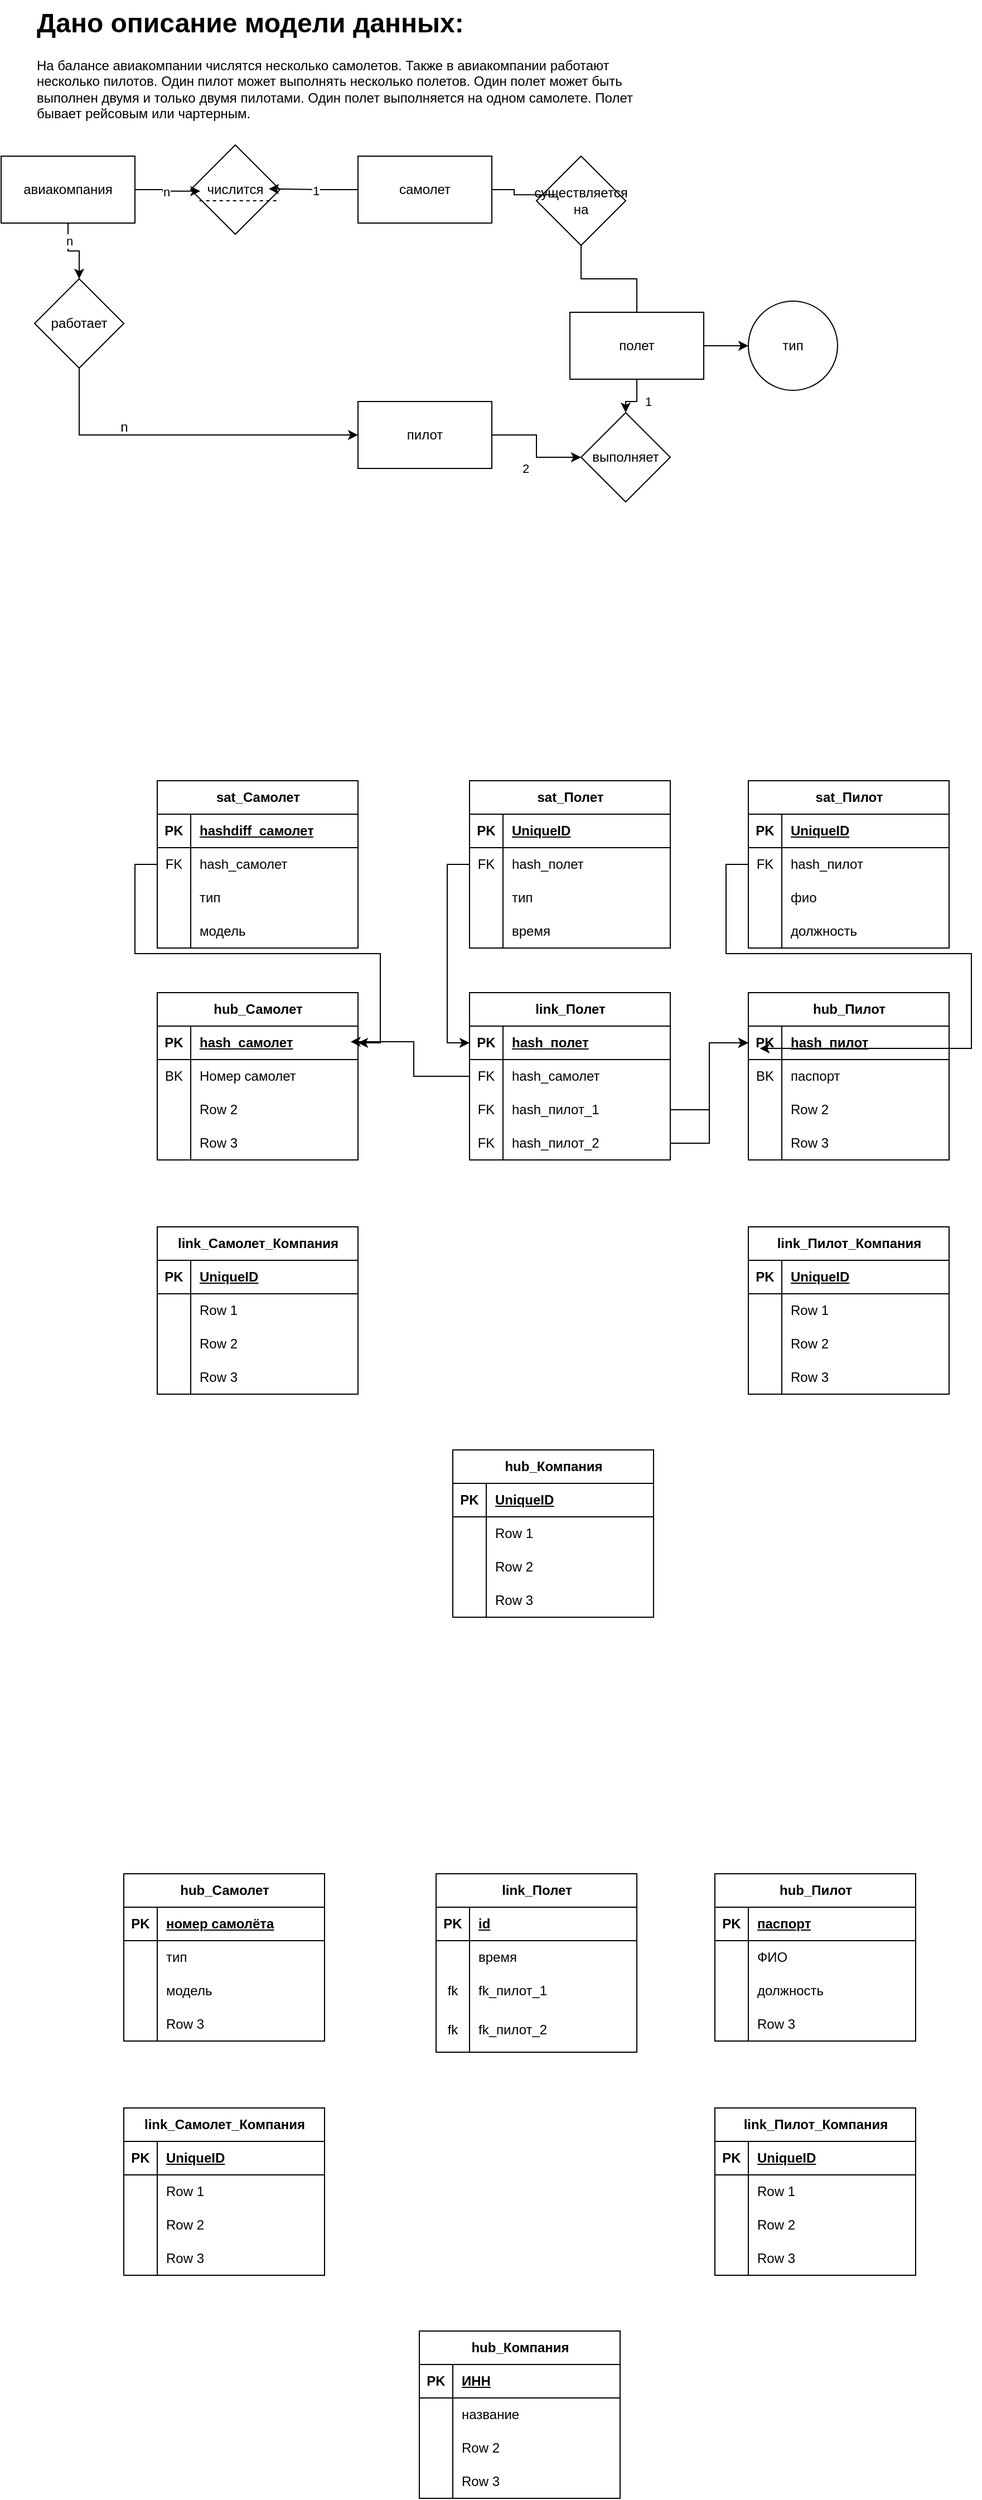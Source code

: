 <mxfile version="26.0.16">
  <diagram name="Page-1" id="a4e3CfQn4-ITeBHVJag2">
    <mxGraphModel grid="1" page="1" gridSize="10" guides="1" tooltips="1" connect="1" arrows="1" fold="1" pageScale="1" pageWidth="850" pageHeight="1100" math="0" shadow="0">
      <root>
        <mxCell id="0" />
        <mxCell id="1" parent="0" />
        <mxCell id="6lcEIvzUGR3gLBmw4xIG-1" value="&lt;h1 style=&quot;margin-top: 0px;&quot;&gt;Дано описание модели данных:&lt;/h1&gt;&lt;p&gt;&lt;span style=&quot;background-color: transparent; color: light-dark(rgb(0, 0, 0), rgb(255, 255, 255));&quot;&gt;На балансе авиакомпании числятся несколько самолетов. Также в авиакомпании работают несколько пилотов. Один пилот может выполнять несколько полетов. Один полет может быть выполнен двумя и только двумя пилотами. Один полет выполняется на одном самолете. Полет бывает рейсовым или чартерным.&amp;nbsp;&lt;/span&gt;&lt;/p&gt;&lt;div&gt;&lt;br&gt;&lt;/div&gt;" style="text;html=1;whiteSpace=wrap;overflow=hidden;rounded=0;" vertex="1" parent="1">
          <mxGeometry x="50" y="20" width="540" height="210" as="geometry" />
        </mxCell>
        <mxCell id="1_GdfKP9-VO77pw2q5kh-1" value="самолет" style="rounded=0;whiteSpace=wrap;html=1;" vertex="1" parent="1">
          <mxGeometry x="340" y="160" width="120" height="60" as="geometry" />
        </mxCell>
        <mxCell id="6lcEIvzUGR3gLBmw4xIG-14" style="edgeStyle=orthogonalEdgeStyle;rounded=0;orthogonalLoop=1;jettySize=auto;html=1;entryX=0;entryY=0.5;entryDx=0;entryDy=0;" edge="1" parent="1" source="1_GdfKP9-VO77pw2q5kh-2" target="6lcEIvzUGR3gLBmw4xIG-11">
          <mxGeometry relative="1" as="geometry" />
        </mxCell>
        <mxCell id="CdWKkbGEh4mWCmFWP-ov-2" value="2" style="edgeLabel;html=1;align=center;verticalAlign=middle;resizable=0;points=[];" connectable="0" vertex="1" parent="6lcEIvzUGR3gLBmw4xIG-14">
          <mxGeometry x="0.02" y="-4" relative="1" as="geometry">
            <mxPoint x="-6" y="19" as="offset" />
          </mxGeometry>
        </mxCell>
        <mxCell id="1_GdfKP9-VO77pw2q5kh-2" value="пилот" style="rounded=0;whiteSpace=wrap;html=1;" vertex="1" parent="1">
          <mxGeometry x="340" y="380" width="120" height="60" as="geometry" />
        </mxCell>
        <mxCell id="6lcEIvzUGR3gLBmw4xIG-8" style="edgeStyle=orthogonalEdgeStyle;rounded=0;orthogonalLoop=1;jettySize=auto;html=1;entryX=0.5;entryY=0;entryDx=0;entryDy=0;" edge="1" parent="1" source="6lcEIvzUGR3gLBmw4xIG-2" target="6lcEIvzUGR3gLBmw4xIG-7">
          <mxGeometry relative="1" as="geometry" />
        </mxCell>
        <mxCell id="uEa-PDx1xvPOFvqBQOMl-2" value="n" style="edgeLabel;html=1;align=center;verticalAlign=middle;resizable=0;points=[];" vertex="1" connectable="0" parent="6lcEIvzUGR3gLBmw4xIG-8">
          <mxGeometry x="-0.467" y="1" relative="1" as="geometry">
            <mxPoint as="offset" />
          </mxGeometry>
        </mxCell>
        <mxCell id="6lcEIvzUGR3gLBmw4xIG-2" value="авиакомпания" style="rounded=0;whiteSpace=wrap;html=1;" vertex="1" parent="1">
          <mxGeometry x="20" y="160" width="120" height="60" as="geometry" />
        </mxCell>
        <mxCell id="6lcEIvzUGR3gLBmw4xIG-3" value="числится" style="rhombus;whiteSpace=wrap;html=1;" vertex="1" parent="1">
          <mxGeometry x="190" y="150" width="80" height="80" as="geometry" />
        </mxCell>
        <mxCell id="6lcEIvzUGR3gLBmw4xIG-4" style="edgeStyle=orthogonalEdgeStyle;rounded=0;orthogonalLoop=1;jettySize=auto;html=1;entryX=0.108;entryY=0.517;entryDx=0;entryDy=0;entryPerimeter=0;" edge="1" parent="1" source="6lcEIvzUGR3gLBmw4xIG-2" target="6lcEIvzUGR3gLBmw4xIG-3">
          <mxGeometry relative="1" as="geometry" />
        </mxCell>
        <mxCell id="uEa-PDx1xvPOFvqBQOMl-3" value="n" style="edgeLabel;html=1;align=center;verticalAlign=middle;resizable=0;points=[];" vertex="1" connectable="0" parent="6lcEIvzUGR3gLBmw4xIG-4">
          <mxGeometry x="-0.021" relative="1" as="geometry">
            <mxPoint as="offset" />
          </mxGeometry>
        </mxCell>
        <mxCell id="6lcEIvzUGR3gLBmw4xIG-5" style="edgeStyle=orthogonalEdgeStyle;rounded=0;orthogonalLoop=1;jettySize=auto;html=1;entryX=0.875;entryY=0.492;entryDx=0;entryDy=0;entryPerimeter=0;" edge="1" parent="1" source="1_GdfKP9-VO77pw2q5kh-1" target="6lcEIvzUGR3gLBmw4xIG-3">
          <mxGeometry relative="1" as="geometry" />
        </mxCell>
        <mxCell id="uEa-PDx1xvPOFvqBQOMl-4" value="1" style="edgeLabel;html=1;align=center;verticalAlign=middle;resizable=0;points=[];" vertex="1" connectable="0" parent="6lcEIvzUGR3gLBmw4xIG-5">
          <mxGeometry x="-0.042" y="1" relative="1" as="geometry">
            <mxPoint as="offset" />
          </mxGeometry>
        </mxCell>
        <mxCell id="6lcEIvzUGR3gLBmw4xIG-6" value="" style="endArrow=none;dashed=1;html=1;rounded=0;exitX=0.259;exitY=0.857;exitDx=0;exitDy=0;exitPerimeter=0;entryX=0.9;entryY=0.625;entryDx=0;entryDy=0;entryPerimeter=0;" edge="1" parent="1">
          <mxGeometry width="50" height="50" relative="1" as="geometry">
            <mxPoint x="197.86" y="199.97" as="sourcePoint" />
            <mxPoint x="270" y="200" as="targetPoint" />
          </mxGeometry>
        </mxCell>
        <mxCell id="6lcEIvzUGR3gLBmw4xIG-9" style="edgeStyle=orthogonalEdgeStyle;rounded=0;orthogonalLoop=1;jettySize=auto;html=1;entryX=0;entryY=0.5;entryDx=0;entryDy=0;" edge="1" parent="1" source="6lcEIvzUGR3gLBmw4xIG-7" target="1_GdfKP9-VO77pw2q5kh-2">
          <mxGeometry relative="1" as="geometry">
            <Array as="points">
              <mxPoint x="90" y="410" />
            </Array>
          </mxGeometry>
        </mxCell>
        <mxCell id="6lcEIvzUGR3gLBmw4xIG-7" value="работает" style="rhombus;whiteSpace=wrap;html=1;" vertex="1" parent="1">
          <mxGeometry x="50" y="270" width="80" height="80" as="geometry" />
        </mxCell>
        <mxCell id="uEa-PDx1xvPOFvqBQOMl-1" value="n" style="text;html=1;align=center;verticalAlign=middle;resizable=0;points=[];autosize=1;strokeColor=none;fillColor=none;" vertex="1" parent="1">
          <mxGeometry x="115" y="388" width="30" height="30" as="geometry" />
        </mxCell>
        <mxCell id="6lcEIvzUGR3gLBmw4xIG-13" style="edgeStyle=orthogonalEdgeStyle;rounded=0;orthogonalLoop=1;jettySize=auto;html=1;entryX=0.5;entryY=0;entryDx=0;entryDy=0;" edge="1" parent="1" source="6lcEIvzUGR3gLBmw4xIG-10" target="6lcEIvzUGR3gLBmw4xIG-11">
          <mxGeometry relative="1" as="geometry" />
        </mxCell>
        <mxCell id="CdWKkbGEh4mWCmFWP-ov-1" value="1" style="edgeLabel;html=1;align=center;verticalAlign=middle;resizable=0;points=[];" connectable="0" vertex="1" parent="6lcEIvzUGR3gLBmw4xIG-13">
          <mxGeometry x="-0.25" y="2" relative="1" as="geometry">
            <mxPoint x="8" y="5" as="offset" />
          </mxGeometry>
        </mxCell>
        <mxCell id="6lcEIvzUGR3gLBmw4xIG-17" style="edgeStyle=orthogonalEdgeStyle;rounded=0;orthogonalLoop=1;jettySize=auto;html=1;" edge="1" parent="1" source="6lcEIvzUGR3gLBmw4xIG-10" target="6lcEIvzUGR3gLBmw4xIG-16">
          <mxGeometry relative="1" as="geometry" />
        </mxCell>
        <mxCell id="6lcEIvzUGR3gLBmw4xIG-10" value="полет" style="rounded=0;whiteSpace=wrap;html=1;" vertex="1" parent="1">
          <mxGeometry x="530" y="300" width="120" height="60" as="geometry" />
        </mxCell>
        <mxCell id="6lcEIvzUGR3gLBmw4xIG-11" value="выполняет" style="rhombus;whiteSpace=wrap;html=1;" vertex="1" parent="1">
          <mxGeometry x="540" y="390" width="80" height="80" as="geometry" />
        </mxCell>
        <mxCell id="6lcEIvzUGR3gLBmw4xIG-18" style="edgeStyle=orthogonalEdgeStyle;rounded=0;orthogonalLoop=1;jettySize=auto;html=1;entryX=0.5;entryY=0;entryDx=0;entryDy=0;endArrow=none;startFill=0;" edge="1" parent="1" source="6lcEIvzUGR3gLBmw4xIG-12" target="6lcEIvzUGR3gLBmw4xIG-10">
          <mxGeometry relative="1" as="geometry" />
        </mxCell>
        <mxCell id="6lcEIvzUGR3gLBmw4xIG-12" value="существляется на" style="rhombus;whiteSpace=wrap;html=1;" vertex="1" parent="1">
          <mxGeometry x="500" y="160" width="80" height="80" as="geometry" />
        </mxCell>
        <mxCell id="6lcEIvzUGR3gLBmw4xIG-15" style="edgeStyle=orthogonalEdgeStyle;rounded=0;orthogonalLoop=1;jettySize=auto;html=1;entryX=0.217;entryY=0.433;entryDx=0;entryDy=0;entryPerimeter=0;endArrow=none;startFill=0;" edge="1" parent="1" source="1_GdfKP9-VO77pw2q5kh-1" target="6lcEIvzUGR3gLBmw4xIG-12">
          <mxGeometry relative="1" as="geometry" />
        </mxCell>
        <mxCell id="6lcEIvzUGR3gLBmw4xIG-16" value="тип" style="ellipse;whiteSpace=wrap;html=1;aspect=fixed;" vertex="1" parent="1">
          <mxGeometry x="690" y="290" width="80" height="80" as="geometry" />
        </mxCell>
        <mxCell id="Xa-5Yp861lUZKD8ZRD2_-1" value="link_Полет" style="shape=table;startSize=30;container=1;collapsible=1;childLayout=tableLayout;fixedRows=1;rowLines=0;fontStyle=1;align=center;resizeLast=1;html=1;" vertex="1" parent="1">
          <mxGeometry x="440" y="910" width="180" height="150" as="geometry" />
        </mxCell>
        <mxCell id="Xa-5Yp861lUZKD8ZRD2_-2" value="" style="shape=tableRow;horizontal=0;startSize=0;swimlaneHead=0;swimlaneBody=0;fillColor=none;collapsible=0;dropTarget=0;points=[[0,0.5],[1,0.5]];portConstraint=eastwest;top=0;left=0;right=0;bottom=1;" vertex="1" parent="Xa-5Yp861lUZKD8ZRD2_-1">
          <mxGeometry y="30" width="180" height="30" as="geometry" />
        </mxCell>
        <mxCell id="Xa-5Yp861lUZKD8ZRD2_-3" value="PK" style="shape=partialRectangle;connectable=0;fillColor=none;top=0;left=0;bottom=0;right=0;fontStyle=1;overflow=hidden;whiteSpace=wrap;html=1;" vertex="1" parent="Xa-5Yp861lUZKD8ZRD2_-2">
          <mxGeometry width="30" height="30" as="geometry">
            <mxRectangle width="30" height="30" as="alternateBounds" />
          </mxGeometry>
        </mxCell>
        <mxCell id="Xa-5Yp861lUZKD8ZRD2_-4" value="hash_полет" style="shape=partialRectangle;connectable=0;fillColor=none;top=0;left=0;bottom=0;right=0;align=left;spacingLeft=6;fontStyle=5;overflow=hidden;whiteSpace=wrap;html=1;" vertex="1" parent="Xa-5Yp861lUZKD8ZRD2_-2">
          <mxGeometry x="30" width="150" height="30" as="geometry">
            <mxRectangle width="150" height="30" as="alternateBounds" />
          </mxGeometry>
        </mxCell>
        <mxCell id="Xa-5Yp861lUZKD8ZRD2_-5" value="" style="shape=tableRow;horizontal=0;startSize=0;swimlaneHead=0;swimlaneBody=0;fillColor=none;collapsible=0;dropTarget=0;points=[[0,0.5],[1,0.5]];portConstraint=eastwest;top=0;left=0;right=0;bottom=0;" vertex="1" parent="Xa-5Yp861lUZKD8ZRD2_-1">
          <mxGeometry y="60" width="180" height="30" as="geometry" />
        </mxCell>
        <mxCell id="Xa-5Yp861lUZKD8ZRD2_-6" value="FK" style="shape=partialRectangle;connectable=0;fillColor=none;top=0;left=0;bottom=0;right=0;editable=1;overflow=hidden;whiteSpace=wrap;html=1;" vertex="1" parent="Xa-5Yp861lUZKD8ZRD2_-5">
          <mxGeometry width="30" height="30" as="geometry">
            <mxRectangle width="30" height="30" as="alternateBounds" />
          </mxGeometry>
        </mxCell>
        <mxCell id="Xa-5Yp861lUZKD8ZRD2_-7" value="hash_самолет" style="shape=partialRectangle;connectable=0;fillColor=none;top=0;left=0;bottom=0;right=0;align=left;spacingLeft=6;overflow=hidden;whiteSpace=wrap;html=1;" vertex="1" parent="Xa-5Yp861lUZKD8ZRD2_-5">
          <mxGeometry x="30" width="150" height="30" as="geometry">
            <mxRectangle width="150" height="30" as="alternateBounds" />
          </mxGeometry>
        </mxCell>
        <mxCell id="Xa-5Yp861lUZKD8ZRD2_-8" value="" style="shape=tableRow;horizontal=0;startSize=0;swimlaneHead=0;swimlaneBody=0;fillColor=none;collapsible=0;dropTarget=0;points=[[0,0.5],[1,0.5]];portConstraint=eastwest;top=0;left=0;right=0;bottom=0;" vertex="1" parent="Xa-5Yp861lUZKD8ZRD2_-1">
          <mxGeometry y="90" width="180" height="30" as="geometry" />
        </mxCell>
        <mxCell id="Xa-5Yp861lUZKD8ZRD2_-9" value="FK" style="shape=partialRectangle;connectable=0;fillColor=none;top=0;left=0;bottom=0;right=0;editable=1;overflow=hidden;whiteSpace=wrap;html=1;" vertex="1" parent="Xa-5Yp861lUZKD8ZRD2_-8">
          <mxGeometry width="30" height="30" as="geometry">
            <mxRectangle width="30" height="30" as="alternateBounds" />
          </mxGeometry>
        </mxCell>
        <mxCell id="Xa-5Yp861lUZKD8ZRD2_-10" value="hash_пилот_1" style="shape=partialRectangle;connectable=0;fillColor=none;top=0;left=0;bottom=0;right=0;align=left;spacingLeft=6;overflow=hidden;whiteSpace=wrap;html=1;" vertex="1" parent="Xa-5Yp861lUZKD8ZRD2_-8">
          <mxGeometry x="30" width="150" height="30" as="geometry">
            <mxRectangle width="150" height="30" as="alternateBounds" />
          </mxGeometry>
        </mxCell>
        <mxCell id="Xa-5Yp861lUZKD8ZRD2_-11" value="" style="shape=tableRow;horizontal=0;startSize=0;swimlaneHead=0;swimlaneBody=0;fillColor=none;collapsible=0;dropTarget=0;points=[[0,0.5],[1,0.5]];portConstraint=eastwest;top=0;left=0;right=0;bottom=0;" vertex="1" parent="Xa-5Yp861lUZKD8ZRD2_-1">
          <mxGeometry y="120" width="180" height="30" as="geometry" />
        </mxCell>
        <mxCell id="Xa-5Yp861lUZKD8ZRD2_-12" value="FK" style="shape=partialRectangle;connectable=0;fillColor=none;top=0;left=0;bottom=0;right=0;editable=1;overflow=hidden;whiteSpace=wrap;html=1;" vertex="1" parent="Xa-5Yp861lUZKD8ZRD2_-11">
          <mxGeometry width="30" height="30" as="geometry">
            <mxRectangle width="30" height="30" as="alternateBounds" />
          </mxGeometry>
        </mxCell>
        <mxCell id="Xa-5Yp861lUZKD8ZRD2_-13" value="hash_пилот_2" style="shape=partialRectangle;connectable=0;fillColor=none;top=0;left=0;bottom=0;right=0;align=left;spacingLeft=6;overflow=hidden;whiteSpace=wrap;html=1;" vertex="1" parent="Xa-5Yp861lUZKD8ZRD2_-11">
          <mxGeometry x="30" width="150" height="30" as="geometry">
            <mxRectangle width="150" height="30" as="alternateBounds" />
          </mxGeometry>
        </mxCell>
        <mxCell id="Xa-5Yp861lUZKD8ZRD2_-14" value="hub_Самолет" style="shape=table;startSize=30;container=1;collapsible=1;childLayout=tableLayout;fixedRows=1;rowLines=0;fontStyle=1;align=center;resizeLast=1;html=1;" vertex="1" parent="1">
          <mxGeometry x="160" y="910" width="180" height="150" as="geometry" />
        </mxCell>
        <mxCell id="Xa-5Yp861lUZKD8ZRD2_-15" value="" style="shape=tableRow;horizontal=0;startSize=0;swimlaneHead=0;swimlaneBody=0;fillColor=none;collapsible=0;dropTarget=0;points=[[0,0.5],[1,0.5]];portConstraint=eastwest;top=0;left=0;right=0;bottom=1;" vertex="1" parent="Xa-5Yp861lUZKD8ZRD2_-14">
          <mxGeometry y="30" width="180" height="30" as="geometry" />
        </mxCell>
        <mxCell id="Xa-5Yp861lUZKD8ZRD2_-16" value="PK" style="shape=partialRectangle;connectable=0;fillColor=none;top=0;left=0;bottom=0;right=0;fontStyle=1;overflow=hidden;whiteSpace=wrap;html=1;" vertex="1" parent="Xa-5Yp861lUZKD8ZRD2_-15">
          <mxGeometry width="30" height="30" as="geometry">
            <mxRectangle width="30" height="30" as="alternateBounds" />
          </mxGeometry>
        </mxCell>
        <mxCell id="Xa-5Yp861lUZKD8ZRD2_-17" value="hash_самолет" style="shape=partialRectangle;connectable=0;fillColor=none;top=0;left=0;bottom=0;right=0;align=left;spacingLeft=6;fontStyle=5;overflow=hidden;whiteSpace=wrap;html=1;" vertex="1" parent="Xa-5Yp861lUZKD8ZRD2_-15">
          <mxGeometry x="30" width="150" height="30" as="geometry">
            <mxRectangle width="150" height="30" as="alternateBounds" />
          </mxGeometry>
        </mxCell>
        <mxCell id="Xa-5Yp861lUZKD8ZRD2_-18" value="" style="shape=tableRow;horizontal=0;startSize=0;swimlaneHead=0;swimlaneBody=0;fillColor=none;collapsible=0;dropTarget=0;points=[[0,0.5],[1,0.5]];portConstraint=eastwest;top=0;left=0;right=0;bottom=0;" vertex="1" parent="Xa-5Yp861lUZKD8ZRD2_-14">
          <mxGeometry y="60" width="180" height="30" as="geometry" />
        </mxCell>
        <mxCell id="Xa-5Yp861lUZKD8ZRD2_-19" value="BK" style="shape=partialRectangle;connectable=0;fillColor=none;top=0;left=0;bottom=0;right=0;editable=1;overflow=hidden;whiteSpace=wrap;html=1;" vertex="1" parent="Xa-5Yp861lUZKD8ZRD2_-18">
          <mxGeometry width="30" height="30" as="geometry">
            <mxRectangle width="30" height="30" as="alternateBounds" />
          </mxGeometry>
        </mxCell>
        <mxCell id="Xa-5Yp861lUZKD8ZRD2_-20" value="Номер самолет" style="shape=partialRectangle;connectable=0;fillColor=none;top=0;left=0;bottom=0;right=0;align=left;spacingLeft=6;overflow=hidden;whiteSpace=wrap;html=1;" vertex="1" parent="Xa-5Yp861lUZKD8ZRD2_-18">
          <mxGeometry x="30" width="150" height="30" as="geometry">
            <mxRectangle width="150" height="30" as="alternateBounds" />
          </mxGeometry>
        </mxCell>
        <mxCell id="Xa-5Yp861lUZKD8ZRD2_-21" value="" style="shape=tableRow;horizontal=0;startSize=0;swimlaneHead=0;swimlaneBody=0;fillColor=none;collapsible=0;dropTarget=0;points=[[0,0.5],[1,0.5]];portConstraint=eastwest;top=0;left=0;right=0;bottom=0;" vertex="1" parent="Xa-5Yp861lUZKD8ZRD2_-14">
          <mxGeometry y="90" width="180" height="30" as="geometry" />
        </mxCell>
        <mxCell id="Xa-5Yp861lUZKD8ZRD2_-22" value="" style="shape=partialRectangle;connectable=0;fillColor=none;top=0;left=0;bottom=0;right=0;editable=1;overflow=hidden;whiteSpace=wrap;html=1;" vertex="1" parent="Xa-5Yp861lUZKD8ZRD2_-21">
          <mxGeometry width="30" height="30" as="geometry">
            <mxRectangle width="30" height="30" as="alternateBounds" />
          </mxGeometry>
        </mxCell>
        <mxCell id="Xa-5Yp861lUZKD8ZRD2_-23" value="Row 2" style="shape=partialRectangle;connectable=0;fillColor=none;top=0;left=0;bottom=0;right=0;align=left;spacingLeft=6;overflow=hidden;whiteSpace=wrap;html=1;" vertex="1" parent="Xa-5Yp861lUZKD8ZRD2_-21">
          <mxGeometry x="30" width="150" height="30" as="geometry">
            <mxRectangle width="150" height="30" as="alternateBounds" />
          </mxGeometry>
        </mxCell>
        <mxCell id="Xa-5Yp861lUZKD8ZRD2_-24" value="" style="shape=tableRow;horizontal=0;startSize=0;swimlaneHead=0;swimlaneBody=0;fillColor=none;collapsible=0;dropTarget=0;points=[[0,0.5],[1,0.5]];portConstraint=eastwest;top=0;left=0;right=0;bottom=0;" vertex="1" parent="Xa-5Yp861lUZKD8ZRD2_-14">
          <mxGeometry y="120" width="180" height="30" as="geometry" />
        </mxCell>
        <mxCell id="Xa-5Yp861lUZKD8ZRD2_-25" value="" style="shape=partialRectangle;connectable=0;fillColor=none;top=0;left=0;bottom=0;right=0;editable=1;overflow=hidden;whiteSpace=wrap;html=1;" vertex="1" parent="Xa-5Yp861lUZKD8ZRD2_-24">
          <mxGeometry width="30" height="30" as="geometry">
            <mxRectangle width="30" height="30" as="alternateBounds" />
          </mxGeometry>
        </mxCell>
        <mxCell id="Xa-5Yp861lUZKD8ZRD2_-26" value="Row 3" style="shape=partialRectangle;connectable=0;fillColor=none;top=0;left=0;bottom=0;right=0;align=left;spacingLeft=6;overflow=hidden;whiteSpace=wrap;html=1;" vertex="1" parent="Xa-5Yp861lUZKD8ZRD2_-24">
          <mxGeometry x="30" width="150" height="30" as="geometry">
            <mxRectangle width="150" height="30" as="alternateBounds" />
          </mxGeometry>
        </mxCell>
        <mxCell id="Xa-5Yp861lUZKD8ZRD2_-27" value="hub_Пилот" style="shape=table;startSize=30;container=1;collapsible=1;childLayout=tableLayout;fixedRows=1;rowLines=0;fontStyle=1;align=center;resizeLast=1;html=1;" vertex="1" parent="1">
          <mxGeometry x="690" y="910" width="180" height="150" as="geometry" />
        </mxCell>
        <mxCell id="Xa-5Yp861lUZKD8ZRD2_-28" value="" style="shape=tableRow;horizontal=0;startSize=0;swimlaneHead=0;swimlaneBody=0;fillColor=none;collapsible=0;dropTarget=0;points=[[0,0.5],[1,0.5]];portConstraint=eastwest;top=0;left=0;right=0;bottom=1;" vertex="1" parent="Xa-5Yp861lUZKD8ZRD2_-27">
          <mxGeometry y="30" width="180" height="30" as="geometry" />
        </mxCell>
        <mxCell id="Xa-5Yp861lUZKD8ZRD2_-29" value="PK" style="shape=partialRectangle;connectable=0;fillColor=none;top=0;left=0;bottom=0;right=0;fontStyle=1;overflow=hidden;whiteSpace=wrap;html=1;" vertex="1" parent="Xa-5Yp861lUZKD8ZRD2_-28">
          <mxGeometry width="30" height="30" as="geometry">
            <mxRectangle width="30" height="30" as="alternateBounds" />
          </mxGeometry>
        </mxCell>
        <mxCell id="Xa-5Yp861lUZKD8ZRD2_-30" value="hash_пилот" style="shape=partialRectangle;connectable=0;fillColor=none;top=0;left=0;bottom=0;right=0;align=left;spacingLeft=6;fontStyle=5;overflow=hidden;whiteSpace=wrap;html=1;" vertex="1" parent="Xa-5Yp861lUZKD8ZRD2_-28">
          <mxGeometry x="30" width="150" height="30" as="geometry">
            <mxRectangle width="150" height="30" as="alternateBounds" />
          </mxGeometry>
        </mxCell>
        <mxCell id="Xa-5Yp861lUZKD8ZRD2_-31" value="" style="shape=tableRow;horizontal=0;startSize=0;swimlaneHead=0;swimlaneBody=0;fillColor=none;collapsible=0;dropTarget=0;points=[[0,0.5],[1,0.5]];portConstraint=eastwest;top=0;left=0;right=0;bottom=0;" vertex="1" parent="Xa-5Yp861lUZKD8ZRD2_-27">
          <mxGeometry y="60" width="180" height="30" as="geometry" />
        </mxCell>
        <mxCell id="Xa-5Yp861lUZKD8ZRD2_-32" value="BK" style="shape=partialRectangle;connectable=0;fillColor=none;top=0;left=0;bottom=0;right=0;editable=1;overflow=hidden;whiteSpace=wrap;html=1;" vertex="1" parent="Xa-5Yp861lUZKD8ZRD2_-31">
          <mxGeometry width="30" height="30" as="geometry">
            <mxRectangle width="30" height="30" as="alternateBounds" />
          </mxGeometry>
        </mxCell>
        <mxCell id="Xa-5Yp861lUZKD8ZRD2_-33" value="паспорт" style="shape=partialRectangle;connectable=0;fillColor=none;top=0;left=0;bottom=0;right=0;align=left;spacingLeft=6;overflow=hidden;whiteSpace=wrap;html=1;" vertex="1" parent="Xa-5Yp861lUZKD8ZRD2_-31">
          <mxGeometry x="30" width="150" height="30" as="geometry">
            <mxRectangle width="150" height="30" as="alternateBounds" />
          </mxGeometry>
        </mxCell>
        <mxCell id="Xa-5Yp861lUZKD8ZRD2_-34" value="" style="shape=tableRow;horizontal=0;startSize=0;swimlaneHead=0;swimlaneBody=0;fillColor=none;collapsible=0;dropTarget=0;points=[[0,0.5],[1,0.5]];portConstraint=eastwest;top=0;left=0;right=0;bottom=0;" vertex="1" parent="Xa-5Yp861lUZKD8ZRD2_-27">
          <mxGeometry y="90" width="180" height="30" as="geometry" />
        </mxCell>
        <mxCell id="Xa-5Yp861lUZKD8ZRD2_-35" value="" style="shape=partialRectangle;connectable=0;fillColor=none;top=0;left=0;bottom=0;right=0;editable=1;overflow=hidden;whiteSpace=wrap;html=1;" vertex="1" parent="Xa-5Yp861lUZKD8ZRD2_-34">
          <mxGeometry width="30" height="30" as="geometry">
            <mxRectangle width="30" height="30" as="alternateBounds" />
          </mxGeometry>
        </mxCell>
        <mxCell id="Xa-5Yp861lUZKD8ZRD2_-36" value="Row 2" style="shape=partialRectangle;connectable=0;fillColor=none;top=0;left=0;bottom=0;right=0;align=left;spacingLeft=6;overflow=hidden;whiteSpace=wrap;html=1;" vertex="1" parent="Xa-5Yp861lUZKD8ZRD2_-34">
          <mxGeometry x="30" width="150" height="30" as="geometry">
            <mxRectangle width="150" height="30" as="alternateBounds" />
          </mxGeometry>
        </mxCell>
        <mxCell id="Xa-5Yp861lUZKD8ZRD2_-37" value="" style="shape=tableRow;horizontal=0;startSize=0;swimlaneHead=0;swimlaneBody=0;fillColor=none;collapsible=0;dropTarget=0;points=[[0,0.5],[1,0.5]];portConstraint=eastwest;top=0;left=0;right=0;bottom=0;" vertex="1" parent="Xa-5Yp861lUZKD8ZRD2_-27">
          <mxGeometry y="120" width="180" height="30" as="geometry" />
        </mxCell>
        <mxCell id="Xa-5Yp861lUZKD8ZRD2_-38" value="" style="shape=partialRectangle;connectable=0;fillColor=none;top=0;left=0;bottom=0;right=0;editable=1;overflow=hidden;whiteSpace=wrap;html=1;" vertex="1" parent="Xa-5Yp861lUZKD8ZRD2_-37">
          <mxGeometry width="30" height="30" as="geometry">
            <mxRectangle width="30" height="30" as="alternateBounds" />
          </mxGeometry>
        </mxCell>
        <mxCell id="Xa-5Yp861lUZKD8ZRD2_-39" value="Row 3" style="shape=partialRectangle;connectable=0;fillColor=none;top=0;left=0;bottom=0;right=0;align=left;spacingLeft=6;overflow=hidden;whiteSpace=wrap;html=1;" vertex="1" parent="Xa-5Yp861lUZKD8ZRD2_-37">
          <mxGeometry x="30" width="150" height="30" as="geometry">
            <mxRectangle width="150" height="30" as="alternateBounds" />
          </mxGeometry>
        </mxCell>
        <mxCell id="Xa-5Yp861lUZKD8ZRD2_-40" value="link_Самолет_Компания" style="shape=table;startSize=30;container=1;collapsible=1;childLayout=tableLayout;fixedRows=1;rowLines=0;fontStyle=1;align=center;resizeLast=1;html=1;" vertex="1" parent="1">
          <mxGeometry x="160" y="1120" width="180" height="150" as="geometry" />
        </mxCell>
        <mxCell id="Xa-5Yp861lUZKD8ZRD2_-41" value="" style="shape=tableRow;horizontal=0;startSize=0;swimlaneHead=0;swimlaneBody=0;fillColor=none;collapsible=0;dropTarget=0;points=[[0,0.5],[1,0.5]];portConstraint=eastwest;top=0;left=0;right=0;bottom=1;" vertex="1" parent="Xa-5Yp861lUZKD8ZRD2_-40">
          <mxGeometry y="30" width="180" height="30" as="geometry" />
        </mxCell>
        <mxCell id="Xa-5Yp861lUZKD8ZRD2_-42" value="PK" style="shape=partialRectangle;connectable=0;fillColor=none;top=0;left=0;bottom=0;right=0;fontStyle=1;overflow=hidden;whiteSpace=wrap;html=1;" vertex="1" parent="Xa-5Yp861lUZKD8ZRD2_-41">
          <mxGeometry width="30" height="30" as="geometry">
            <mxRectangle width="30" height="30" as="alternateBounds" />
          </mxGeometry>
        </mxCell>
        <mxCell id="Xa-5Yp861lUZKD8ZRD2_-43" value="UniqueID" style="shape=partialRectangle;connectable=0;fillColor=none;top=0;left=0;bottom=0;right=0;align=left;spacingLeft=6;fontStyle=5;overflow=hidden;whiteSpace=wrap;html=1;" vertex="1" parent="Xa-5Yp861lUZKD8ZRD2_-41">
          <mxGeometry x="30" width="150" height="30" as="geometry">
            <mxRectangle width="150" height="30" as="alternateBounds" />
          </mxGeometry>
        </mxCell>
        <mxCell id="Xa-5Yp861lUZKD8ZRD2_-44" value="" style="shape=tableRow;horizontal=0;startSize=0;swimlaneHead=0;swimlaneBody=0;fillColor=none;collapsible=0;dropTarget=0;points=[[0,0.5],[1,0.5]];portConstraint=eastwest;top=0;left=0;right=0;bottom=0;" vertex="1" parent="Xa-5Yp861lUZKD8ZRD2_-40">
          <mxGeometry y="60" width="180" height="30" as="geometry" />
        </mxCell>
        <mxCell id="Xa-5Yp861lUZKD8ZRD2_-45" value="" style="shape=partialRectangle;connectable=0;fillColor=none;top=0;left=0;bottom=0;right=0;editable=1;overflow=hidden;whiteSpace=wrap;html=1;" vertex="1" parent="Xa-5Yp861lUZKD8ZRD2_-44">
          <mxGeometry width="30" height="30" as="geometry">
            <mxRectangle width="30" height="30" as="alternateBounds" />
          </mxGeometry>
        </mxCell>
        <mxCell id="Xa-5Yp861lUZKD8ZRD2_-46" value="Row 1" style="shape=partialRectangle;connectable=0;fillColor=none;top=0;left=0;bottom=0;right=0;align=left;spacingLeft=6;overflow=hidden;whiteSpace=wrap;html=1;" vertex="1" parent="Xa-5Yp861lUZKD8ZRD2_-44">
          <mxGeometry x="30" width="150" height="30" as="geometry">
            <mxRectangle width="150" height="30" as="alternateBounds" />
          </mxGeometry>
        </mxCell>
        <mxCell id="Xa-5Yp861lUZKD8ZRD2_-47" value="" style="shape=tableRow;horizontal=0;startSize=0;swimlaneHead=0;swimlaneBody=0;fillColor=none;collapsible=0;dropTarget=0;points=[[0,0.5],[1,0.5]];portConstraint=eastwest;top=0;left=0;right=0;bottom=0;" vertex="1" parent="Xa-5Yp861lUZKD8ZRD2_-40">
          <mxGeometry y="90" width="180" height="30" as="geometry" />
        </mxCell>
        <mxCell id="Xa-5Yp861lUZKD8ZRD2_-48" value="" style="shape=partialRectangle;connectable=0;fillColor=none;top=0;left=0;bottom=0;right=0;editable=1;overflow=hidden;whiteSpace=wrap;html=1;" vertex="1" parent="Xa-5Yp861lUZKD8ZRD2_-47">
          <mxGeometry width="30" height="30" as="geometry">
            <mxRectangle width="30" height="30" as="alternateBounds" />
          </mxGeometry>
        </mxCell>
        <mxCell id="Xa-5Yp861lUZKD8ZRD2_-49" value="Row 2" style="shape=partialRectangle;connectable=0;fillColor=none;top=0;left=0;bottom=0;right=0;align=left;spacingLeft=6;overflow=hidden;whiteSpace=wrap;html=1;" vertex="1" parent="Xa-5Yp861lUZKD8ZRD2_-47">
          <mxGeometry x="30" width="150" height="30" as="geometry">
            <mxRectangle width="150" height="30" as="alternateBounds" />
          </mxGeometry>
        </mxCell>
        <mxCell id="Xa-5Yp861lUZKD8ZRD2_-50" value="" style="shape=tableRow;horizontal=0;startSize=0;swimlaneHead=0;swimlaneBody=0;fillColor=none;collapsible=0;dropTarget=0;points=[[0,0.5],[1,0.5]];portConstraint=eastwest;top=0;left=0;right=0;bottom=0;" vertex="1" parent="Xa-5Yp861lUZKD8ZRD2_-40">
          <mxGeometry y="120" width="180" height="30" as="geometry" />
        </mxCell>
        <mxCell id="Xa-5Yp861lUZKD8ZRD2_-51" value="" style="shape=partialRectangle;connectable=0;fillColor=none;top=0;left=0;bottom=0;right=0;editable=1;overflow=hidden;whiteSpace=wrap;html=1;" vertex="1" parent="Xa-5Yp861lUZKD8ZRD2_-50">
          <mxGeometry width="30" height="30" as="geometry">
            <mxRectangle width="30" height="30" as="alternateBounds" />
          </mxGeometry>
        </mxCell>
        <mxCell id="Xa-5Yp861lUZKD8ZRD2_-52" value="Row 3" style="shape=partialRectangle;connectable=0;fillColor=none;top=0;left=0;bottom=0;right=0;align=left;spacingLeft=6;overflow=hidden;whiteSpace=wrap;html=1;" vertex="1" parent="Xa-5Yp861lUZKD8ZRD2_-50">
          <mxGeometry x="30" width="150" height="30" as="geometry">
            <mxRectangle width="150" height="30" as="alternateBounds" />
          </mxGeometry>
        </mxCell>
        <mxCell id="Xa-5Yp861lUZKD8ZRD2_-53" value="link_Пилот_Компания" style="shape=table;startSize=30;container=1;collapsible=1;childLayout=tableLayout;fixedRows=1;rowLines=0;fontStyle=1;align=center;resizeLast=1;html=1;" vertex="1" parent="1">
          <mxGeometry x="690" y="1120" width="180" height="150" as="geometry" />
        </mxCell>
        <mxCell id="Xa-5Yp861lUZKD8ZRD2_-54" value="" style="shape=tableRow;horizontal=0;startSize=0;swimlaneHead=0;swimlaneBody=0;fillColor=none;collapsible=0;dropTarget=0;points=[[0,0.5],[1,0.5]];portConstraint=eastwest;top=0;left=0;right=0;bottom=1;" vertex="1" parent="Xa-5Yp861lUZKD8ZRD2_-53">
          <mxGeometry y="30" width="180" height="30" as="geometry" />
        </mxCell>
        <mxCell id="Xa-5Yp861lUZKD8ZRD2_-55" value="PK" style="shape=partialRectangle;connectable=0;fillColor=none;top=0;left=0;bottom=0;right=0;fontStyle=1;overflow=hidden;whiteSpace=wrap;html=1;" vertex="1" parent="Xa-5Yp861lUZKD8ZRD2_-54">
          <mxGeometry width="30" height="30" as="geometry">
            <mxRectangle width="30" height="30" as="alternateBounds" />
          </mxGeometry>
        </mxCell>
        <mxCell id="Xa-5Yp861lUZKD8ZRD2_-56" value="UniqueID" style="shape=partialRectangle;connectable=0;fillColor=none;top=0;left=0;bottom=0;right=0;align=left;spacingLeft=6;fontStyle=5;overflow=hidden;whiteSpace=wrap;html=1;" vertex="1" parent="Xa-5Yp861lUZKD8ZRD2_-54">
          <mxGeometry x="30" width="150" height="30" as="geometry">
            <mxRectangle width="150" height="30" as="alternateBounds" />
          </mxGeometry>
        </mxCell>
        <mxCell id="Xa-5Yp861lUZKD8ZRD2_-57" value="" style="shape=tableRow;horizontal=0;startSize=0;swimlaneHead=0;swimlaneBody=0;fillColor=none;collapsible=0;dropTarget=0;points=[[0,0.5],[1,0.5]];portConstraint=eastwest;top=0;left=0;right=0;bottom=0;" vertex="1" parent="Xa-5Yp861lUZKD8ZRD2_-53">
          <mxGeometry y="60" width="180" height="30" as="geometry" />
        </mxCell>
        <mxCell id="Xa-5Yp861lUZKD8ZRD2_-58" value="" style="shape=partialRectangle;connectable=0;fillColor=none;top=0;left=0;bottom=0;right=0;editable=1;overflow=hidden;whiteSpace=wrap;html=1;" vertex="1" parent="Xa-5Yp861lUZKD8ZRD2_-57">
          <mxGeometry width="30" height="30" as="geometry">
            <mxRectangle width="30" height="30" as="alternateBounds" />
          </mxGeometry>
        </mxCell>
        <mxCell id="Xa-5Yp861lUZKD8ZRD2_-59" value="Row 1" style="shape=partialRectangle;connectable=0;fillColor=none;top=0;left=0;bottom=0;right=0;align=left;spacingLeft=6;overflow=hidden;whiteSpace=wrap;html=1;" vertex="1" parent="Xa-5Yp861lUZKD8ZRD2_-57">
          <mxGeometry x="30" width="150" height="30" as="geometry">
            <mxRectangle width="150" height="30" as="alternateBounds" />
          </mxGeometry>
        </mxCell>
        <mxCell id="Xa-5Yp861lUZKD8ZRD2_-60" value="" style="shape=tableRow;horizontal=0;startSize=0;swimlaneHead=0;swimlaneBody=0;fillColor=none;collapsible=0;dropTarget=0;points=[[0,0.5],[1,0.5]];portConstraint=eastwest;top=0;left=0;right=0;bottom=0;" vertex="1" parent="Xa-5Yp861lUZKD8ZRD2_-53">
          <mxGeometry y="90" width="180" height="30" as="geometry" />
        </mxCell>
        <mxCell id="Xa-5Yp861lUZKD8ZRD2_-61" value="" style="shape=partialRectangle;connectable=0;fillColor=none;top=0;left=0;bottom=0;right=0;editable=1;overflow=hidden;whiteSpace=wrap;html=1;" vertex="1" parent="Xa-5Yp861lUZKD8ZRD2_-60">
          <mxGeometry width="30" height="30" as="geometry">
            <mxRectangle width="30" height="30" as="alternateBounds" />
          </mxGeometry>
        </mxCell>
        <mxCell id="Xa-5Yp861lUZKD8ZRD2_-62" value="Row 2" style="shape=partialRectangle;connectable=0;fillColor=none;top=0;left=0;bottom=0;right=0;align=left;spacingLeft=6;overflow=hidden;whiteSpace=wrap;html=1;" vertex="1" parent="Xa-5Yp861lUZKD8ZRD2_-60">
          <mxGeometry x="30" width="150" height="30" as="geometry">
            <mxRectangle width="150" height="30" as="alternateBounds" />
          </mxGeometry>
        </mxCell>
        <mxCell id="Xa-5Yp861lUZKD8ZRD2_-63" value="" style="shape=tableRow;horizontal=0;startSize=0;swimlaneHead=0;swimlaneBody=0;fillColor=none;collapsible=0;dropTarget=0;points=[[0,0.5],[1,0.5]];portConstraint=eastwest;top=0;left=0;right=0;bottom=0;" vertex="1" parent="Xa-5Yp861lUZKD8ZRD2_-53">
          <mxGeometry y="120" width="180" height="30" as="geometry" />
        </mxCell>
        <mxCell id="Xa-5Yp861lUZKD8ZRD2_-64" value="" style="shape=partialRectangle;connectable=0;fillColor=none;top=0;left=0;bottom=0;right=0;editable=1;overflow=hidden;whiteSpace=wrap;html=1;" vertex="1" parent="Xa-5Yp861lUZKD8ZRD2_-63">
          <mxGeometry width="30" height="30" as="geometry">
            <mxRectangle width="30" height="30" as="alternateBounds" />
          </mxGeometry>
        </mxCell>
        <mxCell id="Xa-5Yp861lUZKD8ZRD2_-65" value="Row 3" style="shape=partialRectangle;connectable=0;fillColor=none;top=0;left=0;bottom=0;right=0;align=left;spacingLeft=6;overflow=hidden;whiteSpace=wrap;html=1;" vertex="1" parent="Xa-5Yp861lUZKD8ZRD2_-63">
          <mxGeometry x="30" width="150" height="30" as="geometry">
            <mxRectangle width="150" height="30" as="alternateBounds" />
          </mxGeometry>
        </mxCell>
        <mxCell id="Xa-5Yp861lUZKD8ZRD2_-66" value="hub_Компания" style="shape=table;startSize=30;container=1;collapsible=1;childLayout=tableLayout;fixedRows=1;rowLines=0;fontStyle=1;align=center;resizeLast=1;html=1;" vertex="1" parent="1">
          <mxGeometry x="425" y="1320" width="180" height="150" as="geometry" />
        </mxCell>
        <mxCell id="Xa-5Yp861lUZKD8ZRD2_-67" value="" style="shape=tableRow;horizontal=0;startSize=0;swimlaneHead=0;swimlaneBody=0;fillColor=none;collapsible=0;dropTarget=0;points=[[0,0.5],[1,0.5]];portConstraint=eastwest;top=0;left=0;right=0;bottom=1;" vertex="1" parent="Xa-5Yp861lUZKD8ZRD2_-66">
          <mxGeometry y="30" width="180" height="30" as="geometry" />
        </mxCell>
        <mxCell id="Xa-5Yp861lUZKD8ZRD2_-68" value="PK" style="shape=partialRectangle;connectable=0;fillColor=none;top=0;left=0;bottom=0;right=0;fontStyle=1;overflow=hidden;whiteSpace=wrap;html=1;" vertex="1" parent="Xa-5Yp861lUZKD8ZRD2_-67">
          <mxGeometry width="30" height="30" as="geometry">
            <mxRectangle width="30" height="30" as="alternateBounds" />
          </mxGeometry>
        </mxCell>
        <mxCell id="Xa-5Yp861lUZKD8ZRD2_-69" value="UniqueID" style="shape=partialRectangle;connectable=0;fillColor=none;top=0;left=0;bottom=0;right=0;align=left;spacingLeft=6;fontStyle=5;overflow=hidden;whiteSpace=wrap;html=1;" vertex="1" parent="Xa-5Yp861lUZKD8ZRD2_-67">
          <mxGeometry x="30" width="150" height="30" as="geometry">
            <mxRectangle width="150" height="30" as="alternateBounds" />
          </mxGeometry>
        </mxCell>
        <mxCell id="Xa-5Yp861lUZKD8ZRD2_-70" value="" style="shape=tableRow;horizontal=0;startSize=0;swimlaneHead=0;swimlaneBody=0;fillColor=none;collapsible=0;dropTarget=0;points=[[0,0.5],[1,0.5]];portConstraint=eastwest;top=0;left=0;right=0;bottom=0;" vertex="1" parent="Xa-5Yp861lUZKD8ZRD2_-66">
          <mxGeometry y="60" width="180" height="30" as="geometry" />
        </mxCell>
        <mxCell id="Xa-5Yp861lUZKD8ZRD2_-71" value="" style="shape=partialRectangle;connectable=0;fillColor=none;top=0;left=0;bottom=0;right=0;editable=1;overflow=hidden;whiteSpace=wrap;html=1;" vertex="1" parent="Xa-5Yp861lUZKD8ZRD2_-70">
          <mxGeometry width="30" height="30" as="geometry">
            <mxRectangle width="30" height="30" as="alternateBounds" />
          </mxGeometry>
        </mxCell>
        <mxCell id="Xa-5Yp861lUZKD8ZRD2_-72" value="Row 1" style="shape=partialRectangle;connectable=0;fillColor=none;top=0;left=0;bottom=0;right=0;align=left;spacingLeft=6;overflow=hidden;whiteSpace=wrap;html=1;" vertex="1" parent="Xa-5Yp861lUZKD8ZRD2_-70">
          <mxGeometry x="30" width="150" height="30" as="geometry">
            <mxRectangle width="150" height="30" as="alternateBounds" />
          </mxGeometry>
        </mxCell>
        <mxCell id="Xa-5Yp861lUZKD8ZRD2_-73" value="" style="shape=tableRow;horizontal=0;startSize=0;swimlaneHead=0;swimlaneBody=0;fillColor=none;collapsible=0;dropTarget=0;points=[[0,0.5],[1,0.5]];portConstraint=eastwest;top=0;left=0;right=0;bottom=0;" vertex="1" parent="Xa-5Yp861lUZKD8ZRD2_-66">
          <mxGeometry y="90" width="180" height="30" as="geometry" />
        </mxCell>
        <mxCell id="Xa-5Yp861lUZKD8ZRD2_-74" value="" style="shape=partialRectangle;connectable=0;fillColor=none;top=0;left=0;bottom=0;right=0;editable=1;overflow=hidden;whiteSpace=wrap;html=1;" vertex="1" parent="Xa-5Yp861lUZKD8ZRD2_-73">
          <mxGeometry width="30" height="30" as="geometry">
            <mxRectangle width="30" height="30" as="alternateBounds" />
          </mxGeometry>
        </mxCell>
        <mxCell id="Xa-5Yp861lUZKD8ZRD2_-75" value="Row 2" style="shape=partialRectangle;connectable=0;fillColor=none;top=0;left=0;bottom=0;right=0;align=left;spacingLeft=6;overflow=hidden;whiteSpace=wrap;html=1;" vertex="1" parent="Xa-5Yp861lUZKD8ZRD2_-73">
          <mxGeometry x="30" width="150" height="30" as="geometry">
            <mxRectangle width="150" height="30" as="alternateBounds" />
          </mxGeometry>
        </mxCell>
        <mxCell id="Xa-5Yp861lUZKD8ZRD2_-76" value="" style="shape=tableRow;horizontal=0;startSize=0;swimlaneHead=0;swimlaneBody=0;fillColor=none;collapsible=0;dropTarget=0;points=[[0,0.5],[1,0.5]];portConstraint=eastwest;top=0;left=0;right=0;bottom=0;" vertex="1" parent="Xa-5Yp861lUZKD8ZRD2_-66">
          <mxGeometry y="120" width="180" height="30" as="geometry" />
        </mxCell>
        <mxCell id="Xa-5Yp861lUZKD8ZRD2_-77" value="" style="shape=partialRectangle;connectable=0;fillColor=none;top=0;left=0;bottom=0;right=0;editable=1;overflow=hidden;whiteSpace=wrap;html=1;" vertex="1" parent="Xa-5Yp861lUZKD8ZRD2_-76">
          <mxGeometry width="30" height="30" as="geometry">
            <mxRectangle width="30" height="30" as="alternateBounds" />
          </mxGeometry>
        </mxCell>
        <mxCell id="Xa-5Yp861lUZKD8ZRD2_-78" value="Row 3" style="shape=partialRectangle;connectable=0;fillColor=none;top=0;left=0;bottom=0;right=0;align=left;spacingLeft=6;overflow=hidden;whiteSpace=wrap;html=1;" vertex="1" parent="Xa-5Yp861lUZKD8ZRD2_-76">
          <mxGeometry x="30" width="150" height="30" as="geometry">
            <mxRectangle width="150" height="30" as="alternateBounds" />
          </mxGeometry>
        </mxCell>
        <object label="link_Полет" fk="" id="gwEWhZA0WPwAu3mBR3e7-80">
          <mxCell style="shape=table;startSize=30;container=1;collapsible=1;childLayout=tableLayout;fixedRows=1;rowLines=0;fontStyle=1;align=center;resizeLast=1;html=1;" vertex="1" parent="1">
            <mxGeometry x="410" y="1700" width="180" height="160" as="geometry" />
          </mxCell>
        </object>
        <mxCell id="gwEWhZA0WPwAu3mBR3e7-81" value="" style="shape=tableRow;horizontal=0;startSize=0;swimlaneHead=0;swimlaneBody=0;fillColor=none;collapsible=0;dropTarget=0;points=[[0,0.5],[1,0.5]];portConstraint=eastwest;top=0;left=0;right=0;bottom=1;" vertex="1" parent="gwEWhZA0WPwAu3mBR3e7-80">
          <mxGeometry y="30" width="180" height="30" as="geometry" />
        </mxCell>
        <mxCell id="gwEWhZA0WPwAu3mBR3e7-82" value="PK" style="shape=partialRectangle;connectable=0;fillColor=none;top=0;left=0;bottom=0;right=0;fontStyle=1;overflow=hidden;whiteSpace=wrap;html=1;" vertex="1" parent="gwEWhZA0WPwAu3mBR3e7-81">
          <mxGeometry width="30" height="30" as="geometry">
            <mxRectangle width="30" height="30" as="alternateBounds" />
          </mxGeometry>
        </mxCell>
        <mxCell id="gwEWhZA0WPwAu3mBR3e7-83" value="id" style="shape=partialRectangle;connectable=0;fillColor=none;top=0;left=0;bottom=0;right=0;align=left;spacingLeft=6;fontStyle=5;overflow=hidden;whiteSpace=wrap;html=1;" vertex="1" parent="gwEWhZA0WPwAu3mBR3e7-81">
          <mxGeometry x="30" width="150" height="30" as="geometry">
            <mxRectangle width="150" height="30" as="alternateBounds" />
          </mxGeometry>
        </mxCell>
        <mxCell id="gwEWhZA0WPwAu3mBR3e7-84" value="" style="shape=tableRow;horizontal=0;startSize=0;swimlaneHead=0;swimlaneBody=0;fillColor=none;collapsible=0;dropTarget=0;points=[[0,0.5],[1,0.5]];portConstraint=eastwest;top=0;left=0;right=0;bottom=0;" vertex="1" parent="gwEWhZA0WPwAu3mBR3e7-80">
          <mxGeometry y="60" width="180" height="30" as="geometry" />
        </mxCell>
        <mxCell id="gwEWhZA0WPwAu3mBR3e7-85" value="" style="shape=partialRectangle;connectable=0;fillColor=none;top=0;left=0;bottom=0;right=0;editable=1;overflow=hidden;whiteSpace=wrap;html=1;" vertex="1" parent="gwEWhZA0WPwAu3mBR3e7-84">
          <mxGeometry width="30" height="30" as="geometry">
            <mxRectangle width="30" height="30" as="alternateBounds" />
          </mxGeometry>
        </mxCell>
        <mxCell id="gwEWhZA0WPwAu3mBR3e7-86" value="время" style="shape=partialRectangle;connectable=0;fillColor=none;top=0;left=0;bottom=0;right=0;align=left;spacingLeft=6;overflow=hidden;whiteSpace=wrap;html=1;" vertex="1" parent="gwEWhZA0WPwAu3mBR3e7-84">
          <mxGeometry x="30" width="150" height="30" as="geometry">
            <mxRectangle width="150" height="30" as="alternateBounds" />
          </mxGeometry>
        </mxCell>
        <mxCell id="gwEWhZA0WPwAu3mBR3e7-87" value="" style="shape=tableRow;horizontal=0;startSize=0;swimlaneHead=0;swimlaneBody=0;fillColor=none;collapsible=0;dropTarget=0;points=[[0,0.5],[1,0.5]];portConstraint=eastwest;top=0;left=0;right=0;bottom=0;" vertex="1" parent="gwEWhZA0WPwAu3mBR3e7-80">
          <mxGeometry y="90" width="180" height="30" as="geometry" />
        </mxCell>
        <mxCell id="gwEWhZA0WPwAu3mBR3e7-88" value="fk" style="shape=partialRectangle;connectable=0;fillColor=none;top=0;left=0;bottom=0;right=0;editable=1;overflow=hidden;whiteSpace=wrap;html=1;" vertex="1" parent="gwEWhZA0WPwAu3mBR3e7-87">
          <mxGeometry width="30" height="30" as="geometry">
            <mxRectangle width="30" height="30" as="alternateBounds" />
          </mxGeometry>
        </mxCell>
        <mxCell id="gwEWhZA0WPwAu3mBR3e7-89" value="fk_пилот_1" style="shape=partialRectangle;connectable=0;fillColor=none;top=0;left=0;bottom=0;right=0;align=left;spacingLeft=6;overflow=hidden;whiteSpace=wrap;html=1;" vertex="1" parent="gwEWhZA0WPwAu3mBR3e7-87">
          <mxGeometry x="30" width="150" height="30" as="geometry">
            <mxRectangle width="150" height="30" as="alternateBounds" />
          </mxGeometry>
        </mxCell>
        <mxCell id="gwEWhZA0WPwAu3mBR3e7-90" value="" style="shape=tableRow;horizontal=0;startSize=0;swimlaneHead=0;swimlaneBody=0;fillColor=none;collapsible=0;dropTarget=0;points=[[0,0.5],[1,0.5]];portConstraint=eastwest;top=0;left=0;right=0;bottom=0;" vertex="1" parent="gwEWhZA0WPwAu3mBR3e7-80">
          <mxGeometry y="120" width="180" height="40" as="geometry" />
        </mxCell>
        <mxCell id="gwEWhZA0WPwAu3mBR3e7-91" value="fk" style="shape=partialRectangle;connectable=0;fillColor=none;top=0;left=0;bottom=0;right=0;editable=1;overflow=hidden;whiteSpace=wrap;html=1;" vertex="1" parent="gwEWhZA0WPwAu3mBR3e7-90">
          <mxGeometry width="30" height="40" as="geometry">
            <mxRectangle width="30" height="40" as="alternateBounds" />
          </mxGeometry>
        </mxCell>
        <mxCell id="gwEWhZA0WPwAu3mBR3e7-92" value="fk_пилот_2" style="shape=partialRectangle;connectable=0;fillColor=none;top=0;left=0;bottom=0;right=0;align=left;spacingLeft=6;overflow=hidden;whiteSpace=wrap;html=1;" vertex="1" parent="gwEWhZA0WPwAu3mBR3e7-90">
          <mxGeometry x="30" width="150" height="40" as="geometry">
            <mxRectangle width="150" height="40" as="alternateBounds" />
          </mxGeometry>
        </mxCell>
        <mxCell id="gwEWhZA0WPwAu3mBR3e7-93" value="hub_Самолет" style="shape=table;startSize=30;container=1;collapsible=1;childLayout=tableLayout;fixedRows=1;rowLines=0;fontStyle=1;align=center;resizeLast=1;html=1;" vertex="1" parent="1">
          <mxGeometry x="130" y="1700" width="180" height="150" as="geometry" />
        </mxCell>
        <mxCell id="gwEWhZA0WPwAu3mBR3e7-94" value="" style="shape=tableRow;horizontal=0;startSize=0;swimlaneHead=0;swimlaneBody=0;fillColor=none;collapsible=0;dropTarget=0;points=[[0,0.5],[1,0.5]];portConstraint=eastwest;top=0;left=0;right=0;bottom=1;" vertex="1" parent="gwEWhZA0WPwAu3mBR3e7-93">
          <mxGeometry y="30" width="180" height="30" as="geometry" />
        </mxCell>
        <mxCell id="gwEWhZA0WPwAu3mBR3e7-95" value="PK" style="shape=partialRectangle;connectable=0;fillColor=none;top=0;left=0;bottom=0;right=0;fontStyle=1;overflow=hidden;whiteSpace=wrap;html=1;" vertex="1" parent="gwEWhZA0WPwAu3mBR3e7-94">
          <mxGeometry width="30" height="30" as="geometry">
            <mxRectangle width="30" height="30" as="alternateBounds" />
          </mxGeometry>
        </mxCell>
        <mxCell id="gwEWhZA0WPwAu3mBR3e7-96" value="номер самолёта" style="shape=partialRectangle;connectable=0;fillColor=none;top=0;left=0;bottom=0;right=0;align=left;spacingLeft=6;fontStyle=5;overflow=hidden;whiteSpace=wrap;html=1;" vertex="1" parent="gwEWhZA0WPwAu3mBR3e7-94">
          <mxGeometry x="30" width="150" height="30" as="geometry">
            <mxRectangle width="150" height="30" as="alternateBounds" />
          </mxGeometry>
        </mxCell>
        <mxCell id="gwEWhZA0WPwAu3mBR3e7-97" value="" style="shape=tableRow;horizontal=0;startSize=0;swimlaneHead=0;swimlaneBody=0;fillColor=none;collapsible=0;dropTarget=0;points=[[0,0.5],[1,0.5]];portConstraint=eastwest;top=0;left=0;right=0;bottom=0;" vertex="1" parent="gwEWhZA0WPwAu3mBR3e7-93">
          <mxGeometry y="60" width="180" height="30" as="geometry" />
        </mxCell>
        <mxCell id="gwEWhZA0WPwAu3mBR3e7-98" value="" style="shape=partialRectangle;connectable=0;fillColor=none;top=0;left=0;bottom=0;right=0;editable=1;overflow=hidden;whiteSpace=wrap;html=1;" vertex="1" parent="gwEWhZA0WPwAu3mBR3e7-97">
          <mxGeometry width="30" height="30" as="geometry">
            <mxRectangle width="30" height="30" as="alternateBounds" />
          </mxGeometry>
        </mxCell>
        <mxCell id="gwEWhZA0WPwAu3mBR3e7-99" value="тип" style="shape=partialRectangle;connectable=0;fillColor=none;top=0;left=0;bottom=0;right=0;align=left;spacingLeft=6;overflow=hidden;whiteSpace=wrap;html=1;" vertex="1" parent="gwEWhZA0WPwAu3mBR3e7-97">
          <mxGeometry x="30" width="150" height="30" as="geometry">
            <mxRectangle width="150" height="30" as="alternateBounds" />
          </mxGeometry>
        </mxCell>
        <mxCell id="gwEWhZA0WPwAu3mBR3e7-100" value="" style="shape=tableRow;horizontal=0;startSize=0;swimlaneHead=0;swimlaneBody=0;fillColor=none;collapsible=0;dropTarget=0;points=[[0,0.5],[1,0.5]];portConstraint=eastwest;top=0;left=0;right=0;bottom=0;" vertex="1" parent="gwEWhZA0WPwAu3mBR3e7-93">
          <mxGeometry y="90" width="180" height="30" as="geometry" />
        </mxCell>
        <mxCell id="gwEWhZA0WPwAu3mBR3e7-101" value="" style="shape=partialRectangle;connectable=0;fillColor=none;top=0;left=0;bottom=0;right=0;editable=1;overflow=hidden;whiteSpace=wrap;html=1;" vertex="1" parent="gwEWhZA0WPwAu3mBR3e7-100">
          <mxGeometry width="30" height="30" as="geometry">
            <mxRectangle width="30" height="30" as="alternateBounds" />
          </mxGeometry>
        </mxCell>
        <mxCell id="gwEWhZA0WPwAu3mBR3e7-102" value="модель" style="shape=partialRectangle;connectable=0;fillColor=none;top=0;left=0;bottom=0;right=0;align=left;spacingLeft=6;overflow=hidden;whiteSpace=wrap;html=1;" vertex="1" parent="gwEWhZA0WPwAu3mBR3e7-100">
          <mxGeometry x="30" width="150" height="30" as="geometry">
            <mxRectangle width="150" height="30" as="alternateBounds" />
          </mxGeometry>
        </mxCell>
        <mxCell id="gwEWhZA0WPwAu3mBR3e7-103" value="" style="shape=tableRow;horizontal=0;startSize=0;swimlaneHead=0;swimlaneBody=0;fillColor=none;collapsible=0;dropTarget=0;points=[[0,0.5],[1,0.5]];portConstraint=eastwest;top=0;left=0;right=0;bottom=0;" vertex="1" parent="gwEWhZA0WPwAu3mBR3e7-93">
          <mxGeometry y="120" width="180" height="30" as="geometry" />
        </mxCell>
        <mxCell id="gwEWhZA0WPwAu3mBR3e7-104" value="" style="shape=partialRectangle;connectable=0;fillColor=none;top=0;left=0;bottom=0;right=0;editable=1;overflow=hidden;whiteSpace=wrap;html=1;" vertex="1" parent="gwEWhZA0WPwAu3mBR3e7-103">
          <mxGeometry width="30" height="30" as="geometry">
            <mxRectangle width="30" height="30" as="alternateBounds" />
          </mxGeometry>
        </mxCell>
        <mxCell id="gwEWhZA0WPwAu3mBR3e7-105" value="Row 3" style="shape=partialRectangle;connectable=0;fillColor=none;top=0;left=0;bottom=0;right=0;align=left;spacingLeft=6;overflow=hidden;whiteSpace=wrap;html=1;" vertex="1" parent="gwEWhZA0WPwAu3mBR3e7-103">
          <mxGeometry x="30" width="150" height="30" as="geometry">
            <mxRectangle width="150" height="30" as="alternateBounds" />
          </mxGeometry>
        </mxCell>
        <mxCell id="gwEWhZA0WPwAu3mBR3e7-106" value="hub_Пилот" style="shape=table;startSize=30;container=1;collapsible=1;childLayout=tableLayout;fixedRows=1;rowLines=0;fontStyle=1;align=center;resizeLast=1;html=1;" vertex="1" parent="1">
          <mxGeometry x="660" y="1700" width="180" height="150" as="geometry" />
        </mxCell>
        <mxCell id="gwEWhZA0WPwAu3mBR3e7-107" value="" style="shape=tableRow;horizontal=0;startSize=0;swimlaneHead=0;swimlaneBody=0;fillColor=none;collapsible=0;dropTarget=0;points=[[0,0.5],[1,0.5]];portConstraint=eastwest;top=0;left=0;right=0;bottom=1;" vertex="1" parent="gwEWhZA0WPwAu3mBR3e7-106">
          <mxGeometry y="30" width="180" height="30" as="geometry" />
        </mxCell>
        <mxCell id="gwEWhZA0WPwAu3mBR3e7-108" value="PK" style="shape=partialRectangle;connectable=0;fillColor=none;top=0;left=0;bottom=0;right=0;fontStyle=1;overflow=hidden;whiteSpace=wrap;html=1;" vertex="1" parent="gwEWhZA0WPwAu3mBR3e7-107">
          <mxGeometry width="30" height="30" as="geometry">
            <mxRectangle width="30" height="30" as="alternateBounds" />
          </mxGeometry>
        </mxCell>
        <mxCell id="gwEWhZA0WPwAu3mBR3e7-109" value="паспорт" style="shape=partialRectangle;connectable=0;fillColor=none;top=0;left=0;bottom=0;right=0;align=left;spacingLeft=6;fontStyle=5;overflow=hidden;whiteSpace=wrap;html=1;" vertex="1" parent="gwEWhZA0WPwAu3mBR3e7-107">
          <mxGeometry x="30" width="150" height="30" as="geometry">
            <mxRectangle width="150" height="30" as="alternateBounds" />
          </mxGeometry>
        </mxCell>
        <mxCell id="gwEWhZA0WPwAu3mBR3e7-110" value="" style="shape=tableRow;horizontal=0;startSize=0;swimlaneHead=0;swimlaneBody=0;fillColor=none;collapsible=0;dropTarget=0;points=[[0,0.5],[1,0.5]];portConstraint=eastwest;top=0;left=0;right=0;bottom=0;" vertex="1" parent="gwEWhZA0WPwAu3mBR3e7-106">
          <mxGeometry y="60" width="180" height="30" as="geometry" />
        </mxCell>
        <mxCell id="gwEWhZA0WPwAu3mBR3e7-111" value="" style="shape=partialRectangle;connectable=0;fillColor=none;top=0;left=0;bottom=0;right=0;editable=1;overflow=hidden;whiteSpace=wrap;html=1;" vertex="1" parent="gwEWhZA0WPwAu3mBR3e7-110">
          <mxGeometry width="30" height="30" as="geometry">
            <mxRectangle width="30" height="30" as="alternateBounds" />
          </mxGeometry>
        </mxCell>
        <mxCell id="gwEWhZA0WPwAu3mBR3e7-112" value="ФИО" style="shape=partialRectangle;connectable=0;fillColor=none;top=0;left=0;bottom=0;right=0;align=left;spacingLeft=6;overflow=hidden;whiteSpace=wrap;html=1;" vertex="1" parent="gwEWhZA0WPwAu3mBR3e7-110">
          <mxGeometry x="30" width="150" height="30" as="geometry">
            <mxRectangle width="150" height="30" as="alternateBounds" />
          </mxGeometry>
        </mxCell>
        <mxCell id="gwEWhZA0WPwAu3mBR3e7-113" value="" style="shape=tableRow;horizontal=0;startSize=0;swimlaneHead=0;swimlaneBody=0;fillColor=none;collapsible=0;dropTarget=0;points=[[0,0.5],[1,0.5]];portConstraint=eastwest;top=0;left=0;right=0;bottom=0;" vertex="1" parent="gwEWhZA0WPwAu3mBR3e7-106">
          <mxGeometry y="90" width="180" height="30" as="geometry" />
        </mxCell>
        <mxCell id="gwEWhZA0WPwAu3mBR3e7-114" value="" style="shape=partialRectangle;connectable=0;fillColor=none;top=0;left=0;bottom=0;right=0;editable=1;overflow=hidden;whiteSpace=wrap;html=1;" vertex="1" parent="gwEWhZA0WPwAu3mBR3e7-113">
          <mxGeometry width="30" height="30" as="geometry">
            <mxRectangle width="30" height="30" as="alternateBounds" />
          </mxGeometry>
        </mxCell>
        <mxCell id="gwEWhZA0WPwAu3mBR3e7-115" value="должность" style="shape=partialRectangle;connectable=0;fillColor=none;top=0;left=0;bottom=0;right=0;align=left;spacingLeft=6;overflow=hidden;whiteSpace=wrap;html=1;" vertex="1" parent="gwEWhZA0WPwAu3mBR3e7-113">
          <mxGeometry x="30" width="150" height="30" as="geometry">
            <mxRectangle width="150" height="30" as="alternateBounds" />
          </mxGeometry>
        </mxCell>
        <mxCell id="gwEWhZA0WPwAu3mBR3e7-116" value="" style="shape=tableRow;horizontal=0;startSize=0;swimlaneHead=0;swimlaneBody=0;fillColor=none;collapsible=0;dropTarget=0;points=[[0,0.5],[1,0.5]];portConstraint=eastwest;top=0;left=0;right=0;bottom=0;" vertex="1" parent="gwEWhZA0WPwAu3mBR3e7-106">
          <mxGeometry y="120" width="180" height="30" as="geometry" />
        </mxCell>
        <mxCell id="gwEWhZA0WPwAu3mBR3e7-117" value="" style="shape=partialRectangle;connectable=0;fillColor=none;top=0;left=0;bottom=0;right=0;editable=1;overflow=hidden;whiteSpace=wrap;html=1;" vertex="1" parent="gwEWhZA0WPwAu3mBR3e7-116">
          <mxGeometry width="30" height="30" as="geometry">
            <mxRectangle width="30" height="30" as="alternateBounds" />
          </mxGeometry>
        </mxCell>
        <mxCell id="gwEWhZA0WPwAu3mBR3e7-118" value="Row 3" style="shape=partialRectangle;connectable=0;fillColor=none;top=0;left=0;bottom=0;right=0;align=left;spacingLeft=6;overflow=hidden;whiteSpace=wrap;html=1;" vertex="1" parent="gwEWhZA0WPwAu3mBR3e7-116">
          <mxGeometry x="30" width="150" height="30" as="geometry">
            <mxRectangle width="150" height="30" as="alternateBounds" />
          </mxGeometry>
        </mxCell>
        <mxCell id="gwEWhZA0WPwAu3mBR3e7-119" value="link_Самолет_Компания" style="shape=table;startSize=30;container=1;collapsible=1;childLayout=tableLayout;fixedRows=1;rowLines=0;fontStyle=1;align=center;resizeLast=1;html=1;" vertex="1" parent="1">
          <mxGeometry x="130" y="1910" width="180" height="150" as="geometry" />
        </mxCell>
        <mxCell id="gwEWhZA0WPwAu3mBR3e7-120" value="" style="shape=tableRow;horizontal=0;startSize=0;swimlaneHead=0;swimlaneBody=0;fillColor=none;collapsible=0;dropTarget=0;points=[[0,0.5],[1,0.5]];portConstraint=eastwest;top=0;left=0;right=0;bottom=1;" vertex="1" parent="gwEWhZA0WPwAu3mBR3e7-119">
          <mxGeometry y="30" width="180" height="30" as="geometry" />
        </mxCell>
        <mxCell id="gwEWhZA0WPwAu3mBR3e7-121" value="PK" style="shape=partialRectangle;connectable=0;fillColor=none;top=0;left=0;bottom=0;right=0;fontStyle=1;overflow=hidden;whiteSpace=wrap;html=1;" vertex="1" parent="gwEWhZA0WPwAu3mBR3e7-120">
          <mxGeometry width="30" height="30" as="geometry">
            <mxRectangle width="30" height="30" as="alternateBounds" />
          </mxGeometry>
        </mxCell>
        <mxCell id="gwEWhZA0WPwAu3mBR3e7-122" value="UniqueID" style="shape=partialRectangle;connectable=0;fillColor=none;top=0;left=0;bottom=0;right=0;align=left;spacingLeft=6;fontStyle=5;overflow=hidden;whiteSpace=wrap;html=1;" vertex="1" parent="gwEWhZA0WPwAu3mBR3e7-120">
          <mxGeometry x="30" width="150" height="30" as="geometry">
            <mxRectangle width="150" height="30" as="alternateBounds" />
          </mxGeometry>
        </mxCell>
        <mxCell id="gwEWhZA0WPwAu3mBR3e7-123" value="" style="shape=tableRow;horizontal=0;startSize=0;swimlaneHead=0;swimlaneBody=0;fillColor=none;collapsible=0;dropTarget=0;points=[[0,0.5],[1,0.5]];portConstraint=eastwest;top=0;left=0;right=0;bottom=0;" vertex="1" parent="gwEWhZA0WPwAu3mBR3e7-119">
          <mxGeometry y="60" width="180" height="30" as="geometry" />
        </mxCell>
        <mxCell id="gwEWhZA0WPwAu3mBR3e7-124" value="" style="shape=partialRectangle;connectable=0;fillColor=none;top=0;left=0;bottom=0;right=0;editable=1;overflow=hidden;whiteSpace=wrap;html=1;" vertex="1" parent="gwEWhZA0WPwAu3mBR3e7-123">
          <mxGeometry width="30" height="30" as="geometry">
            <mxRectangle width="30" height="30" as="alternateBounds" />
          </mxGeometry>
        </mxCell>
        <mxCell id="gwEWhZA0WPwAu3mBR3e7-125" value="Row 1" style="shape=partialRectangle;connectable=0;fillColor=none;top=0;left=0;bottom=0;right=0;align=left;spacingLeft=6;overflow=hidden;whiteSpace=wrap;html=1;" vertex="1" parent="gwEWhZA0WPwAu3mBR3e7-123">
          <mxGeometry x="30" width="150" height="30" as="geometry">
            <mxRectangle width="150" height="30" as="alternateBounds" />
          </mxGeometry>
        </mxCell>
        <mxCell id="gwEWhZA0WPwAu3mBR3e7-126" value="" style="shape=tableRow;horizontal=0;startSize=0;swimlaneHead=0;swimlaneBody=0;fillColor=none;collapsible=0;dropTarget=0;points=[[0,0.5],[1,0.5]];portConstraint=eastwest;top=0;left=0;right=0;bottom=0;" vertex="1" parent="gwEWhZA0WPwAu3mBR3e7-119">
          <mxGeometry y="90" width="180" height="30" as="geometry" />
        </mxCell>
        <mxCell id="gwEWhZA0WPwAu3mBR3e7-127" value="" style="shape=partialRectangle;connectable=0;fillColor=none;top=0;left=0;bottom=0;right=0;editable=1;overflow=hidden;whiteSpace=wrap;html=1;" vertex="1" parent="gwEWhZA0WPwAu3mBR3e7-126">
          <mxGeometry width="30" height="30" as="geometry">
            <mxRectangle width="30" height="30" as="alternateBounds" />
          </mxGeometry>
        </mxCell>
        <mxCell id="gwEWhZA0WPwAu3mBR3e7-128" value="Row 2" style="shape=partialRectangle;connectable=0;fillColor=none;top=0;left=0;bottom=0;right=0;align=left;spacingLeft=6;overflow=hidden;whiteSpace=wrap;html=1;" vertex="1" parent="gwEWhZA0WPwAu3mBR3e7-126">
          <mxGeometry x="30" width="150" height="30" as="geometry">
            <mxRectangle width="150" height="30" as="alternateBounds" />
          </mxGeometry>
        </mxCell>
        <mxCell id="gwEWhZA0WPwAu3mBR3e7-129" value="" style="shape=tableRow;horizontal=0;startSize=0;swimlaneHead=0;swimlaneBody=0;fillColor=none;collapsible=0;dropTarget=0;points=[[0,0.5],[1,0.5]];portConstraint=eastwest;top=0;left=0;right=0;bottom=0;" vertex="1" parent="gwEWhZA0WPwAu3mBR3e7-119">
          <mxGeometry y="120" width="180" height="30" as="geometry" />
        </mxCell>
        <mxCell id="gwEWhZA0WPwAu3mBR3e7-130" value="" style="shape=partialRectangle;connectable=0;fillColor=none;top=0;left=0;bottom=0;right=0;editable=1;overflow=hidden;whiteSpace=wrap;html=1;" vertex="1" parent="gwEWhZA0WPwAu3mBR3e7-129">
          <mxGeometry width="30" height="30" as="geometry">
            <mxRectangle width="30" height="30" as="alternateBounds" />
          </mxGeometry>
        </mxCell>
        <mxCell id="gwEWhZA0WPwAu3mBR3e7-131" value="Row 3" style="shape=partialRectangle;connectable=0;fillColor=none;top=0;left=0;bottom=0;right=0;align=left;spacingLeft=6;overflow=hidden;whiteSpace=wrap;html=1;" vertex="1" parent="gwEWhZA0WPwAu3mBR3e7-129">
          <mxGeometry x="30" width="150" height="30" as="geometry">
            <mxRectangle width="150" height="30" as="alternateBounds" />
          </mxGeometry>
        </mxCell>
        <mxCell id="gwEWhZA0WPwAu3mBR3e7-132" value="link_Пилот_Компания" style="shape=table;startSize=30;container=1;collapsible=1;childLayout=tableLayout;fixedRows=1;rowLines=0;fontStyle=1;align=center;resizeLast=1;html=1;" vertex="1" parent="1">
          <mxGeometry x="660" y="1910" width="180" height="150" as="geometry" />
        </mxCell>
        <mxCell id="gwEWhZA0WPwAu3mBR3e7-133" value="" style="shape=tableRow;horizontal=0;startSize=0;swimlaneHead=0;swimlaneBody=0;fillColor=none;collapsible=0;dropTarget=0;points=[[0,0.5],[1,0.5]];portConstraint=eastwest;top=0;left=0;right=0;bottom=1;" vertex="1" parent="gwEWhZA0WPwAu3mBR3e7-132">
          <mxGeometry y="30" width="180" height="30" as="geometry" />
        </mxCell>
        <mxCell id="gwEWhZA0WPwAu3mBR3e7-134" value="PK" style="shape=partialRectangle;connectable=0;fillColor=none;top=0;left=0;bottom=0;right=0;fontStyle=1;overflow=hidden;whiteSpace=wrap;html=1;" vertex="1" parent="gwEWhZA0WPwAu3mBR3e7-133">
          <mxGeometry width="30" height="30" as="geometry">
            <mxRectangle width="30" height="30" as="alternateBounds" />
          </mxGeometry>
        </mxCell>
        <mxCell id="gwEWhZA0WPwAu3mBR3e7-135" value="UniqueID" style="shape=partialRectangle;connectable=0;fillColor=none;top=0;left=0;bottom=0;right=0;align=left;spacingLeft=6;fontStyle=5;overflow=hidden;whiteSpace=wrap;html=1;" vertex="1" parent="gwEWhZA0WPwAu3mBR3e7-133">
          <mxGeometry x="30" width="150" height="30" as="geometry">
            <mxRectangle width="150" height="30" as="alternateBounds" />
          </mxGeometry>
        </mxCell>
        <mxCell id="gwEWhZA0WPwAu3mBR3e7-136" value="" style="shape=tableRow;horizontal=0;startSize=0;swimlaneHead=0;swimlaneBody=0;fillColor=none;collapsible=0;dropTarget=0;points=[[0,0.5],[1,0.5]];portConstraint=eastwest;top=0;left=0;right=0;bottom=0;" vertex="1" parent="gwEWhZA0WPwAu3mBR3e7-132">
          <mxGeometry y="60" width="180" height="30" as="geometry" />
        </mxCell>
        <mxCell id="gwEWhZA0WPwAu3mBR3e7-137" value="" style="shape=partialRectangle;connectable=0;fillColor=none;top=0;left=0;bottom=0;right=0;editable=1;overflow=hidden;whiteSpace=wrap;html=1;" vertex="1" parent="gwEWhZA0WPwAu3mBR3e7-136">
          <mxGeometry width="30" height="30" as="geometry">
            <mxRectangle width="30" height="30" as="alternateBounds" />
          </mxGeometry>
        </mxCell>
        <mxCell id="gwEWhZA0WPwAu3mBR3e7-138" value="Row 1" style="shape=partialRectangle;connectable=0;fillColor=none;top=0;left=0;bottom=0;right=0;align=left;spacingLeft=6;overflow=hidden;whiteSpace=wrap;html=1;" vertex="1" parent="gwEWhZA0WPwAu3mBR3e7-136">
          <mxGeometry x="30" width="150" height="30" as="geometry">
            <mxRectangle width="150" height="30" as="alternateBounds" />
          </mxGeometry>
        </mxCell>
        <mxCell id="gwEWhZA0WPwAu3mBR3e7-139" value="" style="shape=tableRow;horizontal=0;startSize=0;swimlaneHead=0;swimlaneBody=0;fillColor=none;collapsible=0;dropTarget=0;points=[[0,0.5],[1,0.5]];portConstraint=eastwest;top=0;left=0;right=0;bottom=0;" vertex="1" parent="gwEWhZA0WPwAu3mBR3e7-132">
          <mxGeometry y="90" width="180" height="30" as="geometry" />
        </mxCell>
        <mxCell id="gwEWhZA0WPwAu3mBR3e7-140" value="" style="shape=partialRectangle;connectable=0;fillColor=none;top=0;left=0;bottom=0;right=0;editable=1;overflow=hidden;whiteSpace=wrap;html=1;" vertex="1" parent="gwEWhZA0WPwAu3mBR3e7-139">
          <mxGeometry width="30" height="30" as="geometry">
            <mxRectangle width="30" height="30" as="alternateBounds" />
          </mxGeometry>
        </mxCell>
        <mxCell id="gwEWhZA0WPwAu3mBR3e7-141" value="Row 2" style="shape=partialRectangle;connectable=0;fillColor=none;top=0;left=0;bottom=0;right=0;align=left;spacingLeft=6;overflow=hidden;whiteSpace=wrap;html=1;" vertex="1" parent="gwEWhZA0WPwAu3mBR3e7-139">
          <mxGeometry x="30" width="150" height="30" as="geometry">
            <mxRectangle width="150" height="30" as="alternateBounds" />
          </mxGeometry>
        </mxCell>
        <mxCell id="gwEWhZA0WPwAu3mBR3e7-142" value="" style="shape=tableRow;horizontal=0;startSize=0;swimlaneHead=0;swimlaneBody=0;fillColor=none;collapsible=0;dropTarget=0;points=[[0,0.5],[1,0.5]];portConstraint=eastwest;top=0;left=0;right=0;bottom=0;" vertex="1" parent="gwEWhZA0WPwAu3mBR3e7-132">
          <mxGeometry y="120" width="180" height="30" as="geometry" />
        </mxCell>
        <mxCell id="gwEWhZA0WPwAu3mBR3e7-143" value="" style="shape=partialRectangle;connectable=0;fillColor=none;top=0;left=0;bottom=0;right=0;editable=1;overflow=hidden;whiteSpace=wrap;html=1;" vertex="1" parent="gwEWhZA0WPwAu3mBR3e7-142">
          <mxGeometry width="30" height="30" as="geometry">
            <mxRectangle width="30" height="30" as="alternateBounds" />
          </mxGeometry>
        </mxCell>
        <mxCell id="gwEWhZA0WPwAu3mBR3e7-144" value="Row 3" style="shape=partialRectangle;connectable=0;fillColor=none;top=0;left=0;bottom=0;right=0;align=left;spacingLeft=6;overflow=hidden;whiteSpace=wrap;html=1;" vertex="1" parent="gwEWhZA0WPwAu3mBR3e7-142">
          <mxGeometry x="30" width="150" height="30" as="geometry">
            <mxRectangle width="150" height="30" as="alternateBounds" />
          </mxGeometry>
        </mxCell>
        <mxCell id="gwEWhZA0WPwAu3mBR3e7-145" value="hub_Компания" style="shape=table;startSize=30;container=1;collapsible=1;childLayout=tableLayout;fixedRows=1;rowLines=0;fontStyle=1;align=center;resizeLast=1;html=1;" vertex="1" parent="1">
          <mxGeometry x="395" y="2110" width="180" height="150" as="geometry" />
        </mxCell>
        <mxCell id="gwEWhZA0WPwAu3mBR3e7-146" value="" style="shape=tableRow;horizontal=0;startSize=0;swimlaneHead=0;swimlaneBody=0;fillColor=none;collapsible=0;dropTarget=0;points=[[0,0.5],[1,0.5]];portConstraint=eastwest;top=0;left=0;right=0;bottom=1;" vertex="1" parent="gwEWhZA0WPwAu3mBR3e7-145">
          <mxGeometry y="30" width="180" height="30" as="geometry" />
        </mxCell>
        <mxCell id="gwEWhZA0WPwAu3mBR3e7-147" value="PK" style="shape=partialRectangle;connectable=0;fillColor=none;top=0;left=0;bottom=0;right=0;fontStyle=1;overflow=hidden;whiteSpace=wrap;html=1;" vertex="1" parent="gwEWhZA0WPwAu3mBR3e7-146">
          <mxGeometry width="30" height="30" as="geometry">
            <mxRectangle width="30" height="30" as="alternateBounds" />
          </mxGeometry>
        </mxCell>
        <mxCell id="gwEWhZA0WPwAu3mBR3e7-148" value="ИНН" style="shape=partialRectangle;connectable=0;fillColor=none;top=0;left=0;bottom=0;right=0;align=left;spacingLeft=6;fontStyle=5;overflow=hidden;whiteSpace=wrap;html=1;" vertex="1" parent="gwEWhZA0WPwAu3mBR3e7-146">
          <mxGeometry x="30" width="150" height="30" as="geometry">
            <mxRectangle width="150" height="30" as="alternateBounds" />
          </mxGeometry>
        </mxCell>
        <mxCell id="gwEWhZA0WPwAu3mBR3e7-149" value="" style="shape=tableRow;horizontal=0;startSize=0;swimlaneHead=0;swimlaneBody=0;fillColor=none;collapsible=0;dropTarget=0;points=[[0,0.5],[1,0.5]];portConstraint=eastwest;top=0;left=0;right=0;bottom=0;" vertex="1" parent="gwEWhZA0WPwAu3mBR3e7-145">
          <mxGeometry y="60" width="180" height="30" as="geometry" />
        </mxCell>
        <mxCell id="gwEWhZA0WPwAu3mBR3e7-150" value="" style="shape=partialRectangle;connectable=0;fillColor=none;top=0;left=0;bottom=0;right=0;editable=1;overflow=hidden;whiteSpace=wrap;html=1;" vertex="1" parent="gwEWhZA0WPwAu3mBR3e7-149">
          <mxGeometry width="30" height="30" as="geometry">
            <mxRectangle width="30" height="30" as="alternateBounds" />
          </mxGeometry>
        </mxCell>
        <mxCell id="gwEWhZA0WPwAu3mBR3e7-151" value="название" style="shape=partialRectangle;connectable=0;fillColor=none;top=0;left=0;bottom=0;right=0;align=left;spacingLeft=6;overflow=hidden;whiteSpace=wrap;html=1;" vertex="1" parent="gwEWhZA0WPwAu3mBR3e7-149">
          <mxGeometry x="30" width="150" height="30" as="geometry">
            <mxRectangle width="150" height="30" as="alternateBounds" />
          </mxGeometry>
        </mxCell>
        <mxCell id="gwEWhZA0WPwAu3mBR3e7-152" value="" style="shape=tableRow;horizontal=0;startSize=0;swimlaneHead=0;swimlaneBody=0;fillColor=none;collapsible=0;dropTarget=0;points=[[0,0.5],[1,0.5]];portConstraint=eastwest;top=0;left=0;right=0;bottom=0;" vertex="1" parent="gwEWhZA0WPwAu3mBR3e7-145">
          <mxGeometry y="90" width="180" height="30" as="geometry" />
        </mxCell>
        <mxCell id="gwEWhZA0WPwAu3mBR3e7-153" value="" style="shape=partialRectangle;connectable=0;fillColor=none;top=0;left=0;bottom=0;right=0;editable=1;overflow=hidden;whiteSpace=wrap;html=1;" vertex="1" parent="gwEWhZA0WPwAu3mBR3e7-152">
          <mxGeometry width="30" height="30" as="geometry">
            <mxRectangle width="30" height="30" as="alternateBounds" />
          </mxGeometry>
        </mxCell>
        <mxCell id="gwEWhZA0WPwAu3mBR3e7-154" value="Row 2" style="shape=partialRectangle;connectable=0;fillColor=none;top=0;left=0;bottom=0;right=0;align=left;spacingLeft=6;overflow=hidden;whiteSpace=wrap;html=1;" vertex="1" parent="gwEWhZA0WPwAu3mBR3e7-152">
          <mxGeometry x="30" width="150" height="30" as="geometry">
            <mxRectangle width="150" height="30" as="alternateBounds" />
          </mxGeometry>
        </mxCell>
        <mxCell id="gwEWhZA0WPwAu3mBR3e7-155" value="" style="shape=tableRow;horizontal=0;startSize=0;swimlaneHead=0;swimlaneBody=0;fillColor=none;collapsible=0;dropTarget=0;points=[[0,0.5],[1,0.5]];portConstraint=eastwest;top=0;left=0;right=0;bottom=0;" vertex="1" parent="gwEWhZA0WPwAu3mBR3e7-145">
          <mxGeometry y="120" width="180" height="30" as="geometry" />
        </mxCell>
        <mxCell id="gwEWhZA0WPwAu3mBR3e7-156" value="" style="shape=partialRectangle;connectable=0;fillColor=none;top=0;left=0;bottom=0;right=0;editable=1;overflow=hidden;whiteSpace=wrap;html=1;" vertex="1" parent="gwEWhZA0WPwAu3mBR3e7-155">
          <mxGeometry width="30" height="30" as="geometry">
            <mxRectangle width="30" height="30" as="alternateBounds" />
          </mxGeometry>
        </mxCell>
        <mxCell id="gwEWhZA0WPwAu3mBR3e7-157" value="Row 3" style="shape=partialRectangle;connectable=0;fillColor=none;top=0;left=0;bottom=0;right=0;align=left;spacingLeft=6;overflow=hidden;whiteSpace=wrap;html=1;" vertex="1" parent="gwEWhZA0WPwAu3mBR3e7-155">
          <mxGeometry x="30" width="150" height="30" as="geometry">
            <mxRectangle width="150" height="30" as="alternateBounds" />
          </mxGeometry>
        </mxCell>
        <mxCell id="Xa-5Yp861lUZKD8ZRD2_-79" value="sat_Самолет" style="shape=table;startSize=30;container=1;collapsible=1;childLayout=tableLayout;fixedRows=1;rowLines=0;fontStyle=1;align=center;resizeLast=1;html=1;" vertex="1" parent="1">
          <mxGeometry x="160" y="720" width="180" height="150" as="geometry" />
        </mxCell>
        <mxCell id="Xa-5Yp861lUZKD8ZRD2_-80" value="" style="shape=tableRow;horizontal=0;startSize=0;swimlaneHead=0;swimlaneBody=0;fillColor=none;collapsible=0;dropTarget=0;points=[[0,0.5],[1,0.5]];portConstraint=eastwest;top=0;left=0;right=0;bottom=1;" vertex="1" parent="Xa-5Yp861lUZKD8ZRD2_-79">
          <mxGeometry y="30" width="180" height="30" as="geometry" />
        </mxCell>
        <mxCell id="Xa-5Yp861lUZKD8ZRD2_-81" value="PK" style="shape=partialRectangle;connectable=0;fillColor=none;top=0;left=0;bottom=0;right=0;fontStyle=1;overflow=hidden;whiteSpace=wrap;html=1;" vertex="1" parent="Xa-5Yp861lUZKD8ZRD2_-80">
          <mxGeometry width="30" height="30" as="geometry">
            <mxRectangle width="30" height="30" as="alternateBounds" />
          </mxGeometry>
        </mxCell>
        <mxCell id="Xa-5Yp861lUZKD8ZRD2_-82" value="hashdiff_самолет" style="shape=partialRectangle;connectable=0;fillColor=none;top=0;left=0;bottom=0;right=0;align=left;spacingLeft=6;fontStyle=5;overflow=hidden;whiteSpace=wrap;html=1;" vertex="1" parent="Xa-5Yp861lUZKD8ZRD2_-80">
          <mxGeometry x="30" width="150" height="30" as="geometry">
            <mxRectangle width="150" height="30" as="alternateBounds" />
          </mxGeometry>
        </mxCell>
        <mxCell id="Xa-5Yp861lUZKD8ZRD2_-83" value="" style="shape=tableRow;horizontal=0;startSize=0;swimlaneHead=0;swimlaneBody=0;fillColor=none;collapsible=0;dropTarget=0;points=[[0,0.5],[1,0.5]];portConstraint=eastwest;top=0;left=0;right=0;bottom=0;" vertex="1" parent="Xa-5Yp861lUZKD8ZRD2_-79">
          <mxGeometry y="60" width="180" height="30" as="geometry" />
        </mxCell>
        <mxCell id="Xa-5Yp861lUZKD8ZRD2_-84" value="FK" style="shape=partialRectangle;connectable=0;fillColor=none;top=0;left=0;bottom=0;right=0;editable=1;overflow=hidden;whiteSpace=wrap;html=1;" vertex="1" parent="Xa-5Yp861lUZKD8ZRD2_-83">
          <mxGeometry width="30" height="30" as="geometry">
            <mxRectangle width="30" height="30" as="alternateBounds" />
          </mxGeometry>
        </mxCell>
        <mxCell id="Xa-5Yp861lUZKD8ZRD2_-85" value="hash_самолет" style="shape=partialRectangle;connectable=0;fillColor=none;top=0;left=0;bottom=0;right=0;align=left;spacingLeft=6;overflow=hidden;whiteSpace=wrap;html=1;" vertex="1" parent="Xa-5Yp861lUZKD8ZRD2_-83">
          <mxGeometry x="30" width="150" height="30" as="geometry">
            <mxRectangle width="150" height="30" as="alternateBounds" />
          </mxGeometry>
        </mxCell>
        <mxCell id="Xa-5Yp861lUZKD8ZRD2_-86" value="" style="shape=tableRow;horizontal=0;startSize=0;swimlaneHead=0;swimlaneBody=0;fillColor=none;collapsible=0;dropTarget=0;points=[[0,0.5],[1,0.5]];portConstraint=eastwest;top=0;left=0;right=0;bottom=0;" vertex="1" parent="Xa-5Yp861lUZKD8ZRD2_-79">
          <mxGeometry y="90" width="180" height="30" as="geometry" />
        </mxCell>
        <mxCell id="Xa-5Yp861lUZKD8ZRD2_-87" value="" style="shape=partialRectangle;connectable=0;fillColor=none;top=0;left=0;bottom=0;right=0;editable=1;overflow=hidden;whiteSpace=wrap;html=1;" vertex="1" parent="Xa-5Yp861lUZKD8ZRD2_-86">
          <mxGeometry width="30" height="30" as="geometry">
            <mxRectangle width="30" height="30" as="alternateBounds" />
          </mxGeometry>
        </mxCell>
        <mxCell id="Xa-5Yp861lUZKD8ZRD2_-88" value="тип" style="shape=partialRectangle;connectable=0;fillColor=none;top=0;left=0;bottom=0;right=0;align=left;spacingLeft=6;overflow=hidden;whiteSpace=wrap;html=1;" vertex="1" parent="Xa-5Yp861lUZKD8ZRD2_-86">
          <mxGeometry x="30" width="150" height="30" as="geometry">
            <mxRectangle width="150" height="30" as="alternateBounds" />
          </mxGeometry>
        </mxCell>
        <mxCell id="Xa-5Yp861lUZKD8ZRD2_-89" value="" style="shape=tableRow;horizontal=0;startSize=0;swimlaneHead=0;swimlaneBody=0;fillColor=none;collapsible=0;dropTarget=0;points=[[0,0.5],[1,0.5]];portConstraint=eastwest;top=0;left=0;right=0;bottom=0;" vertex="1" parent="Xa-5Yp861lUZKD8ZRD2_-79">
          <mxGeometry y="120" width="180" height="30" as="geometry" />
        </mxCell>
        <mxCell id="Xa-5Yp861lUZKD8ZRD2_-90" value="" style="shape=partialRectangle;connectable=0;fillColor=none;top=0;left=0;bottom=0;right=0;editable=1;overflow=hidden;whiteSpace=wrap;html=1;" vertex="1" parent="Xa-5Yp861lUZKD8ZRD2_-89">
          <mxGeometry width="30" height="30" as="geometry">
            <mxRectangle width="30" height="30" as="alternateBounds" />
          </mxGeometry>
        </mxCell>
        <mxCell id="Xa-5Yp861lUZKD8ZRD2_-91" value="модель" style="shape=partialRectangle;connectable=0;fillColor=none;top=0;left=0;bottom=0;right=0;align=left;spacingLeft=6;overflow=hidden;whiteSpace=wrap;html=1;" vertex="1" parent="Xa-5Yp861lUZKD8ZRD2_-89">
          <mxGeometry x="30" width="150" height="30" as="geometry">
            <mxRectangle width="150" height="30" as="alternateBounds" />
          </mxGeometry>
        </mxCell>
        <mxCell id="Xa-5Yp861lUZKD8ZRD2_-92" style="edgeStyle=orthogonalEdgeStyle;rounded=0;orthogonalLoop=1;jettySize=auto;html=1;" edge="1" parent="1" source="Xa-5Yp861lUZKD8ZRD2_-83" target="Xa-5Yp861lUZKD8ZRD2_-15">
          <mxGeometry relative="1" as="geometry" />
        </mxCell>
        <mxCell id="Xa-5Yp861lUZKD8ZRD2_-93" value="sat_Пилот" style="shape=table;startSize=30;container=1;collapsible=1;childLayout=tableLayout;fixedRows=1;rowLines=0;fontStyle=1;align=center;resizeLast=1;html=1;" vertex="1" parent="1">
          <mxGeometry x="690" y="720" width="180" height="150" as="geometry" />
        </mxCell>
        <mxCell id="Xa-5Yp861lUZKD8ZRD2_-94" value="" style="shape=tableRow;horizontal=0;startSize=0;swimlaneHead=0;swimlaneBody=0;fillColor=none;collapsible=0;dropTarget=0;points=[[0,0.5],[1,0.5]];portConstraint=eastwest;top=0;left=0;right=0;bottom=1;" vertex="1" parent="Xa-5Yp861lUZKD8ZRD2_-93">
          <mxGeometry y="30" width="180" height="30" as="geometry" />
        </mxCell>
        <mxCell id="Xa-5Yp861lUZKD8ZRD2_-95" value="PK" style="shape=partialRectangle;connectable=0;fillColor=none;top=0;left=0;bottom=0;right=0;fontStyle=1;overflow=hidden;whiteSpace=wrap;html=1;" vertex="1" parent="Xa-5Yp861lUZKD8ZRD2_-94">
          <mxGeometry width="30" height="30" as="geometry">
            <mxRectangle width="30" height="30" as="alternateBounds" />
          </mxGeometry>
        </mxCell>
        <mxCell id="Xa-5Yp861lUZKD8ZRD2_-96" value="UniqueID" style="shape=partialRectangle;connectable=0;fillColor=none;top=0;left=0;bottom=0;right=0;align=left;spacingLeft=6;fontStyle=5;overflow=hidden;whiteSpace=wrap;html=1;" vertex="1" parent="Xa-5Yp861lUZKD8ZRD2_-94">
          <mxGeometry x="30" width="150" height="30" as="geometry">
            <mxRectangle width="150" height="30" as="alternateBounds" />
          </mxGeometry>
        </mxCell>
        <mxCell id="Xa-5Yp861lUZKD8ZRD2_-97" value="" style="shape=tableRow;horizontal=0;startSize=0;swimlaneHead=0;swimlaneBody=0;fillColor=none;collapsible=0;dropTarget=0;points=[[0,0.5],[1,0.5]];portConstraint=eastwest;top=0;left=0;right=0;bottom=0;" vertex="1" parent="Xa-5Yp861lUZKD8ZRD2_-93">
          <mxGeometry y="60" width="180" height="30" as="geometry" />
        </mxCell>
        <mxCell id="Xa-5Yp861lUZKD8ZRD2_-98" value="FK" style="shape=partialRectangle;connectable=0;fillColor=none;top=0;left=0;bottom=0;right=0;editable=1;overflow=hidden;whiteSpace=wrap;html=1;" vertex="1" parent="Xa-5Yp861lUZKD8ZRD2_-97">
          <mxGeometry width="30" height="30" as="geometry">
            <mxRectangle width="30" height="30" as="alternateBounds" />
          </mxGeometry>
        </mxCell>
        <mxCell id="Xa-5Yp861lUZKD8ZRD2_-99" value="hash_пилот" style="shape=partialRectangle;connectable=0;fillColor=none;top=0;left=0;bottom=0;right=0;align=left;spacingLeft=6;overflow=hidden;whiteSpace=wrap;html=1;" vertex="1" parent="Xa-5Yp861lUZKD8ZRD2_-97">
          <mxGeometry x="30" width="150" height="30" as="geometry">
            <mxRectangle width="150" height="30" as="alternateBounds" />
          </mxGeometry>
        </mxCell>
        <mxCell id="Xa-5Yp861lUZKD8ZRD2_-100" value="" style="shape=tableRow;horizontal=0;startSize=0;swimlaneHead=0;swimlaneBody=0;fillColor=none;collapsible=0;dropTarget=0;points=[[0,0.5],[1,0.5]];portConstraint=eastwest;top=0;left=0;right=0;bottom=0;" vertex="1" parent="Xa-5Yp861lUZKD8ZRD2_-93">
          <mxGeometry y="90" width="180" height="30" as="geometry" />
        </mxCell>
        <mxCell id="Xa-5Yp861lUZKD8ZRD2_-101" value="" style="shape=partialRectangle;connectable=0;fillColor=none;top=0;left=0;bottom=0;right=0;editable=1;overflow=hidden;whiteSpace=wrap;html=1;" vertex="1" parent="Xa-5Yp861lUZKD8ZRD2_-100">
          <mxGeometry width="30" height="30" as="geometry">
            <mxRectangle width="30" height="30" as="alternateBounds" />
          </mxGeometry>
        </mxCell>
        <mxCell id="Xa-5Yp861lUZKD8ZRD2_-102" value="фио" style="shape=partialRectangle;connectable=0;fillColor=none;top=0;left=0;bottom=0;right=0;align=left;spacingLeft=6;overflow=hidden;whiteSpace=wrap;html=1;" vertex="1" parent="Xa-5Yp861lUZKD8ZRD2_-100">
          <mxGeometry x="30" width="150" height="30" as="geometry">
            <mxRectangle width="150" height="30" as="alternateBounds" />
          </mxGeometry>
        </mxCell>
        <mxCell id="Xa-5Yp861lUZKD8ZRD2_-103" value="" style="shape=tableRow;horizontal=0;startSize=0;swimlaneHead=0;swimlaneBody=0;fillColor=none;collapsible=0;dropTarget=0;points=[[0,0.5],[1,0.5]];portConstraint=eastwest;top=0;left=0;right=0;bottom=0;" vertex="1" parent="Xa-5Yp861lUZKD8ZRD2_-93">
          <mxGeometry y="120" width="180" height="30" as="geometry" />
        </mxCell>
        <mxCell id="Xa-5Yp861lUZKD8ZRD2_-104" value="" style="shape=partialRectangle;connectable=0;fillColor=none;top=0;left=0;bottom=0;right=0;editable=1;overflow=hidden;whiteSpace=wrap;html=1;" vertex="1" parent="Xa-5Yp861lUZKD8ZRD2_-103">
          <mxGeometry width="30" height="30" as="geometry">
            <mxRectangle width="30" height="30" as="alternateBounds" />
          </mxGeometry>
        </mxCell>
        <mxCell id="Xa-5Yp861lUZKD8ZRD2_-105" value="должность" style="shape=partialRectangle;connectable=0;fillColor=none;top=0;left=0;bottom=0;right=0;align=left;spacingLeft=6;overflow=hidden;whiteSpace=wrap;html=1;" vertex="1" parent="Xa-5Yp861lUZKD8ZRD2_-103">
          <mxGeometry x="30" width="150" height="30" as="geometry">
            <mxRectangle width="150" height="30" as="alternateBounds" />
          </mxGeometry>
        </mxCell>
        <mxCell id="Xa-5Yp861lUZKD8ZRD2_-106" style="edgeStyle=orthogonalEdgeStyle;rounded=0;orthogonalLoop=1;jettySize=auto;html=1;entryX=0.056;entryY=0.667;entryDx=0;entryDy=0;entryPerimeter=0;" edge="1" parent="1" source="Xa-5Yp861lUZKD8ZRD2_-97" target="Xa-5Yp861lUZKD8ZRD2_-28">
          <mxGeometry relative="1" as="geometry" />
        </mxCell>
        <mxCell id="Xa-5Yp861lUZKD8ZRD2_-107" style="edgeStyle=orthogonalEdgeStyle;rounded=0;orthogonalLoop=1;jettySize=auto;html=1;entryX=0.963;entryY=0.467;entryDx=0;entryDy=0;entryPerimeter=0;" edge="1" parent="1" source="Xa-5Yp861lUZKD8ZRD2_-5" target="Xa-5Yp861lUZKD8ZRD2_-15">
          <mxGeometry relative="1" as="geometry" />
        </mxCell>
        <mxCell id="Xa-5Yp861lUZKD8ZRD2_-108" style="edgeStyle=orthogonalEdgeStyle;rounded=0;orthogonalLoop=1;jettySize=auto;html=1;entryX=0;entryY=0.5;entryDx=0;entryDy=0;" edge="1" parent="1" source="Xa-5Yp861lUZKD8ZRD2_-8" target="Xa-5Yp861lUZKD8ZRD2_-28">
          <mxGeometry relative="1" as="geometry" />
        </mxCell>
        <mxCell id="Xa-5Yp861lUZKD8ZRD2_-109" style="edgeStyle=orthogonalEdgeStyle;rounded=0;orthogonalLoop=1;jettySize=auto;html=1;" edge="1" parent="1" source="Xa-5Yp861lUZKD8ZRD2_-11" target="Xa-5Yp861lUZKD8ZRD2_-28">
          <mxGeometry relative="1" as="geometry" />
        </mxCell>
        <mxCell id="Xa-5Yp861lUZKD8ZRD2_-110" value="sat_Полет" style="shape=table;startSize=30;container=1;collapsible=1;childLayout=tableLayout;fixedRows=1;rowLines=0;fontStyle=1;align=center;resizeLast=1;html=1;" vertex="1" parent="1">
          <mxGeometry x="440" y="720" width="180" height="150" as="geometry" />
        </mxCell>
        <mxCell id="Xa-5Yp861lUZKD8ZRD2_-111" value="" style="shape=tableRow;horizontal=0;startSize=0;swimlaneHead=0;swimlaneBody=0;fillColor=none;collapsible=0;dropTarget=0;points=[[0,0.5],[1,0.5]];portConstraint=eastwest;top=0;left=0;right=0;bottom=1;" vertex="1" parent="Xa-5Yp861lUZKD8ZRD2_-110">
          <mxGeometry y="30" width="180" height="30" as="geometry" />
        </mxCell>
        <mxCell id="Xa-5Yp861lUZKD8ZRD2_-112" value="PK" style="shape=partialRectangle;connectable=0;fillColor=none;top=0;left=0;bottom=0;right=0;fontStyle=1;overflow=hidden;whiteSpace=wrap;html=1;" vertex="1" parent="Xa-5Yp861lUZKD8ZRD2_-111">
          <mxGeometry width="30" height="30" as="geometry">
            <mxRectangle width="30" height="30" as="alternateBounds" />
          </mxGeometry>
        </mxCell>
        <mxCell id="Xa-5Yp861lUZKD8ZRD2_-113" value="UniqueID" style="shape=partialRectangle;connectable=0;fillColor=none;top=0;left=0;bottom=0;right=0;align=left;spacingLeft=6;fontStyle=5;overflow=hidden;whiteSpace=wrap;html=1;" vertex="1" parent="Xa-5Yp861lUZKD8ZRD2_-111">
          <mxGeometry x="30" width="150" height="30" as="geometry">
            <mxRectangle width="150" height="30" as="alternateBounds" />
          </mxGeometry>
        </mxCell>
        <mxCell id="Xa-5Yp861lUZKD8ZRD2_-114" value="" style="shape=tableRow;horizontal=0;startSize=0;swimlaneHead=0;swimlaneBody=0;fillColor=none;collapsible=0;dropTarget=0;points=[[0,0.5],[1,0.5]];portConstraint=eastwest;top=0;left=0;right=0;bottom=0;" vertex="1" parent="Xa-5Yp861lUZKD8ZRD2_-110">
          <mxGeometry y="60" width="180" height="30" as="geometry" />
        </mxCell>
        <mxCell id="Xa-5Yp861lUZKD8ZRD2_-115" value="FK" style="shape=partialRectangle;connectable=0;fillColor=none;top=0;left=0;bottom=0;right=0;editable=1;overflow=hidden;whiteSpace=wrap;html=1;" vertex="1" parent="Xa-5Yp861lUZKD8ZRD2_-114">
          <mxGeometry width="30" height="30" as="geometry">
            <mxRectangle width="30" height="30" as="alternateBounds" />
          </mxGeometry>
        </mxCell>
        <mxCell id="Xa-5Yp861lUZKD8ZRD2_-116" value="hash_полет" style="shape=partialRectangle;connectable=0;fillColor=none;top=0;left=0;bottom=0;right=0;align=left;spacingLeft=6;overflow=hidden;whiteSpace=wrap;html=1;" vertex="1" parent="Xa-5Yp861lUZKD8ZRD2_-114">
          <mxGeometry x="30" width="150" height="30" as="geometry">
            <mxRectangle width="150" height="30" as="alternateBounds" />
          </mxGeometry>
        </mxCell>
        <mxCell id="Xa-5Yp861lUZKD8ZRD2_-117" value="" style="shape=tableRow;horizontal=0;startSize=0;swimlaneHead=0;swimlaneBody=0;fillColor=none;collapsible=0;dropTarget=0;points=[[0,0.5],[1,0.5]];portConstraint=eastwest;top=0;left=0;right=0;bottom=0;" vertex="1" parent="Xa-5Yp861lUZKD8ZRD2_-110">
          <mxGeometry y="90" width="180" height="30" as="geometry" />
        </mxCell>
        <mxCell id="Xa-5Yp861lUZKD8ZRD2_-118" value="" style="shape=partialRectangle;connectable=0;fillColor=none;top=0;left=0;bottom=0;right=0;editable=1;overflow=hidden;whiteSpace=wrap;html=1;" vertex="1" parent="Xa-5Yp861lUZKD8ZRD2_-117">
          <mxGeometry width="30" height="30" as="geometry">
            <mxRectangle width="30" height="30" as="alternateBounds" />
          </mxGeometry>
        </mxCell>
        <mxCell id="Xa-5Yp861lUZKD8ZRD2_-119" value="тип" style="shape=partialRectangle;connectable=0;fillColor=none;top=0;left=0;bottom=0;right=0;align=left;spacingLeft=6;overflow=hidden;whiteSpace=wrap;html=1;" vertex="1" parent="Xa-5Yp861lUZKD8ZRD2_-117">
          <mxGeometry x="30" width="150" height="30" as="geometry">
            <mxRectangle width="150" height="30" as="alternateBounds" />
          </mxGeometry>
        </mxCell>
        <mxCell id="Xa-5Yp861lUZKD8ZRD2_-120" value="" style="shape=tableRow;horizontal=0;startSize=0;swimlaneHead=0;swimlaneBody=0;fillColor=none;collapsible=0;dropTarget=0;points=[[0,0.5],[1,0.5]];portConstraint=eastwest;top=0;left=0;right=0;bottom=0;" vertex="1" parent="Xa-5Yp861lUZKD8ZRD2_-110">
          <mxGeometry y="120" width="180" height="30" as="geometry" />
        </mxCell>
        <mxCell id="Xa-5Yp861lUZKD8ZRD2_-121" value="" style="shape=partialRectangle;connectable=0;fillColor=none;top=0;left=0;bottom=0;right=0;editable=1;overflow=hidden;whiteSpace=wrap;html=1;" vertex="1" parent="Xa-5Yp861lUZKD8ZRD2_-120">
          <mxGeometry width="30" height="30" as="geometry">
            <mxRectangle width="30" height="30" as="alternateBounds" />
          </mxGeometry>
        </mxCell>
        <mxCell id="Xa-5Yp861lUZKD8ZRD2_-122" value="время" style="shape=partialRectangle;connectable=0;fillColor=none;top=0;left=0;bottom=0;right=0;align=left;spacingLeft=6;overflow=hidden;whiteSpace=wrap;html=1;" vertex="1" parent="Xa-5Yp861lUZKD8ZRD2_-120">
          <mxGeometry x="30" width="150" height="30" as="geometry">
            <mxRectangle width="150" height="30" as="alternateBounds" />
          </mxGeometry>
        </mxCell>
        <mxCell id="Xa-5Yp861lUZKD8ZRD2_-123" style="edgeStyle=orthogonalEdgeStyle;rounded=0;orthogonalLoop=1;jettySize=auto;html=1;entryX=0;entryY=0.5;entryDx=0;entryDy=0;" edge="1" parent="1" source="Xa-5Yp861lUZKD8ZRD2_-114" target="Xa-5Yp861lUZKD8ZRD2_-2">
          <mxGeometry relative="1" as="geometry" />
        </mxCell>
      </root>
    </mxGraphModel>
  </diagram>
</mxfile>

